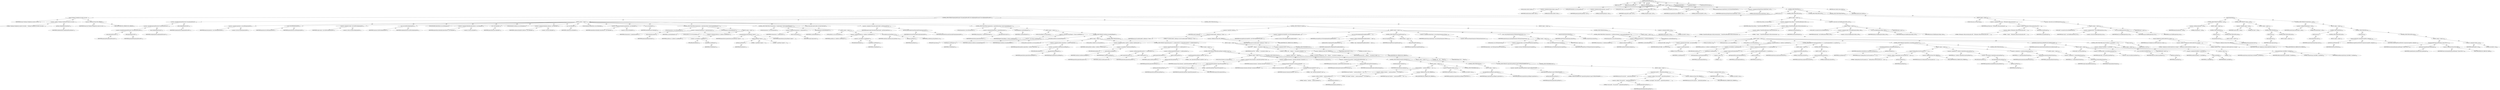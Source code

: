 digraph "isRebuildRequired" {  
"111669149727" [label = <(METHOD,isRebuildRequired)<SUB>706</SUB>> ]
"115964117021" [label = <(PARAM,this)<SUB>706</SUB>> ]
"115964117058" [label = <(PARAM,File genericJarFile)<SUB>706</SUB>> ]
"115964117059" [label = <(PARAM,File websphereJarFile)<SUB>706</SUB>> ]
"25769803850" [label = <(BLOCK,&lt;empty&gt;,&lt;empty&gt;)<SUB>706</SUB>> ]
"94489280537" [label = <(LOCAL,boolean rebuild: boolean)<SUB>707</SUB>> ]
"30064771400" [label = <(&lt;operator&gt;.assignment,boolean rebuild = false)<SUB>707</SUB>> ]
"68719477013" [label = <(IDENTIFIER,rebuild,boolean rebuild = false)<SUB>707</SUB>> ]
"90194313281" [label = <(LITERAL,false,boolean rebuild = false)<SUB>707</SUB>> ]
"94489280538" [label = <(LOCAL,JarFile genericJar: java.util.jar.JarFile)<SUB>709</SUB>> ]
"30064771401" [label = <(&lt;operator&gt;.assignment,JarFile genericJar = null)<SUB>709</SUB>> ]
"68719477014" [label = <(IDENTIFIER,genericJar,JarFile genericJar = null)<SUB>709</SUB>> ]
"90194313282" [label = <(LITERAL,null,JarFile genericJar = null)<SUB>709</SUB>> ]
"94489280539" [label = <(LOCAL,JarFile wasJar: java.util.jar.JarFile)<SUB>710</SUB>> ]
"30064771402" [label = <(&lt;operator&gt;.assignment,JarFile wasJar = null)<SUB>710</SUB>> ]
"68719477015" [label = <(IDENTIFIER,wasJar,JarFile wasJar = null)<SUB>710</SUB>> ]
"90194313283" [label = <(LITERAL,null,JarFile wasJar = null)<SUB>710</SUB>> ]
"94489280540" [label = <(LOCAL,File newwasJarFile: java.io.File)<SUB>711</SUB>> ]
"30064771403" [label = <(&lt;operator&gt;.assignment,File newwasJarFile = null)<SUB>711</SUB>> ]
"68719477016" [label = <(IDENTIFIER,newwasJarFile,File newwasJarFile = null)<SUB>711</SUB>> ]
"90194313284" [label = <(LITERAL,null,File newwasJarFile = null)<SUB>711</SUB>> ]
"94489280541" [label = <(LOCAL,JarOutputStream newJarStream: java.util.jar.JarOutputStream)<SUB>712</SUB>> ]
"30064771404" [label = <(&lt;operator&gt;.assignment,JarOutputStream newJarStream = null)<SUB>712</SUB>> ]
"68719477017" [label = <(IDENTIFIER,newJarStream,JarOutputStream newJarStream = null)<SUB>712</SUB>> ]
"90194313285" [label = <(LITERAL,null,JarOutputStream newJarStream = null)<SUB>712</SUB>> ]
"47244640295" [label = <(CONTROL_STRUCTURE,TRY,try)<SUB>714</SUB>> ]
"25769803851" [label = <(BLOCK,try,try)<SUB>714</SUB>> ]
"30064771405" [label = <(log,log(&quot;Checking if websphere Jar needs to be rebu...)<SUB>715</SUB>> ]
"68719476786" [label = <(IDENTIFIER,this,log(&quot;Checking if websphere Jar needs to be rebu...)<SUB>715</SUB>> ]
"30064771406" [label = <(&lt;operator&gt;.addition,&quot;Checking if websphere Jar needs to be rebuilt ...)<SUB>715</SUB>> ]
"90194313286" [label = <(LITERAL,&quot;Checking if websphere Jar needs to be rebuilt ...,&quot;Checking if websphere Jar needs to be rebuilt ...)<SUB>715</SUB>> ]
"30064771407" [label = <(getName,websphereJarFile.getName())<SUB>716</SUB>> ]
"68719477018" [label = <(IDENTIFIER,websphereJarFile,websphereJarFile.getName())<SUB>716</SUB>> ]
"30064771408" [label = <(&lt;operator&gt;.fieldAccess,Project.MSG_VERBOSE)<SUB>716</SUB>> ]
"68719477019" [label = <(IDENTIFIER,Project,log(&quot;Checking if websphere Jar needs to be rebu...)<SUB>716</SUB>> ]
"55834574926" [label = <(FIELD_IDENTIFIER,MSG_VERBOSE,MSG_VERBOSE)<SUB>716</SUB>> ]
"47244640296" [label = <(CONTROL_STRUCTURE,IF,if (genericJarFile.exists() &amp;&amp; genericJarFile.isFile() &amp;&amp; websphereJarFile.exists() &amp;&amp; websphereJarFile.isFile()))<SUB>718</SUB>> ]
"30064771409" [label = <(&lt;operator&gt;.logicalAnd,genericJarFile.exists() &amp;&amp; genericJarFile.isFil...)<SUB>718</SUB>> ]
"30064771410" [label = <(&lt;operator&gt;.logicalAnd,genericJarFile.exists() &amp;&amp; genericJarFile.isFil...)<SUB>718</SUB>> ]
"30064771411" [label = <(&lt;operator&gt;.logicalAnd,genericJarFile.exists() &amp;&amp; genericJarFile.isFile())<SUB>718</SUB>> ]
"30064771412" [label = <(exists,genericJarFile.exists())<SUB>718</SUB>> ]
"68719477020" [label = <(IDENTIFIER,genericJarFile,genericJarFile.exists())<SUB>718</SUB>> ]
"30064771413" [label = <(isFile,genericJarFile.isFile())<SUB>718</SUB>> ]
"68719477021" [label = <(IDENTIFIER,genericJarFile,genericJarFile.isFile())<SUB>718</SUB>> ]
"30064771414" [label = <(exists,websphereJarFile.exists())<SUB>719</SUB>> ]
"68719477022" [label = <(IDENTIFIER,websphereJarFile,websphereJarFile.exists())<SUB>719</SUB>> ]
"30064771415" [label = <(isFile,websphereJarFile.isFile())<SUB>719</SUB>> ]
"68719477023" [label = <(IDENTIFIER,websphereJarFile,websphereJarFile.isFile())<SUB>719</SUB>> ]
"25769803852" [label = <(BLOCK,&lt;empty&gt;,&lt;empty&gt;)<SUB>719</SUB>> ]
"30064771416" [label = <(&lt;operator&gt;.assignment,genericJar = new JarFile(genericJarFile))<SUB>721</SUB>> ]
"68719477024" [label = <(IDENTIFIER,genericJar,genericJar = new JarFile(genericJarFile))<SUB>721</SUB>> ]
"30064771417" [label = <(&lt;operator&gt;.alloc,new JarFile(genericJarFile))<SUB>721</SUB>> ]
"30064771418" [label = <(&lt;init&gt;,new JarFile(genericJarFile))<SUB>721</SUB>> ]
"68719477025" [label = <(IDENTIFIER,genericJar,new JarFile(genericJarFile))<SUB>721</SUB>> ]
"68719477026" [label = <(IDENTIFIER,genericJarFile,new JarFile(genericJarFile))<SUB>721</SUB>> ]
"30064771419" [label = <(&lt;operator&gt;.assignment,wasJar = new JarFile(websphereJarFile))<SUB>722</SUB>> ]
"68719477027" [label = <(IDENTIFIER,wasJar,wasJar = new JarFile(websphereJarFile))<SUB>722</SUB>> ]
"30064771420" [label = <(&lt;operator&gt;.alloc,new JarFile(websphereJarFile))<SUB>722</SUB>> ]
"30064771421" [label = <(&lt;init&gt;,new JarFile(websphereJarFile))<SUB>722</SUB>> ]
"68719477028" [label = <(IDENTIFIER,wasJar,new JarFile(websphereJarFile))<SUB>722</SUB>> ]
"68719477029" [label = <(IDENTIFIER,websphereJarFile,new JarFile(websphereJarFile))<SUB>722</SUB>> ]
"94489280542" [label = <(LOCAL,Hashtable genericEntries: java.util.Hashtable)<SUB>724</SUB>> ]
"30064771422" [label = <(&lt;operator&gt;.assignment,Hashtable genericEntries = new Hashtable())<SUB>724</SUB>> ]
"68719477030" [label = <(IDENTIFIER,genericEntries,Hashtable genericEntries = new Hashtable())<SUB>724</SUB>> ]
"30064771423" [label = <(&lt;operator&gt;.alloc,new Hashtable())<SUB>724</SUB>> ]
"30064771424" [label = <(&lt;init&gt;,new Hashtable())<SUB>724</SUB>> ]
"68719477031" [label = <(IDENTIFIER,genericEntries,new Hashtable())<SUB>724</SUB>> ]
"94489280543" [label = <(LOCAL,Hashtable wasEntries: java.util.Hashtable)<SUB>725</SUB>> ]
"30064771425" [label = <(&lt;operator&gt;.assignment,Hashtable wasEntries = new Hashtable())<SUB>725</SUB>> ]
"68719477032" [label = <(IDENTIFIER,wasEntries,Hashtable wasEntries = new Hashtable())<SUB>725</SUB>> ]
"30064771426" [label = <(&lt;operator&gt;.alloc,new Hashtable())<SUB>725</SUB>> ]
"30064771427" [label = <(&lt;init&gt;,new Hashtable())<SUB>725</SUB>> ]
"68719477033" [label = <(IDENTIFIER,wasEntries,new Hashtable())<SUB>725</SUB>> ]
"94489280544" [label = <(LOCAL,Hashtable replaceEntries: java.util.Hashtable)<SUB>726</SUB>> ]
"30064771428" [label = <(&lt;operator&gt;.assignment,Hashtable replaceEntries = new Hashtable())<SUB>726</SUB>> ]
"68719477034" [label = <(IDENTIFIER,replaceEntries,Hashtable replaceEntries = new Hashtable())<SUB>726</SUB>> ]
"30064771429" [label = <(&lt;operator&gt;.alloc,new Hashtable())<SUB>726</SUB>> ]
"30064771430" [label = <(&lt;init&gt;,new Hashtable())<SUB>726</SUB>> ]
"68719477035" [label = <(IDENTIFIER,replaceEntries,new Hashtable())<SUB>726</SUB>> ]
"47244640297" [label = <(CONTROL_STRUCTURE,FOR,for (Enumeration e = genericJar.entries(); Some(e.hasMoreElements()); ))<SUB>729</SUB>> ]
"94489280545" [label = <(LOCAL,Enumeration e: java.util.Enumeration)<SUB>729</SUB>> ]
"30064771431" [label = <(&lt;operator&gt;.assignment,Enumeration e = genericJar.entries())<SUB>729</SUB>> ]
"68719477036" [label = <(IDENTIFIER,e,Enumeration e = genericJar.entries())<SUB>729</SUB>> ]
"30064771432" [label = <(entries,genericJar.entries())<SUB>729</SUB>> ]
"68719477037" [label = <(IDENTIFIER,genericJar,genericJar.entries())<SUB>729</SUB>> ]
"30064771433" [label = <(hasMoreElements,e.hasMoreElements())<SUB>729</SUB>> ]
"68719477038" [label = <(IDENTIFIER,e,e.hasMoreElements())<SUB>729</SUB>> ]
"25769803853" [label = <(BLOCK,&lt;empty&gt;,&lt;empty&gt;)<SUB>729</SUB>> ]
"94489280546" [label = <(LOCAL,JarEntry je: java.util.jar.JarEntry)<SUB>730</SUB>> ]
"30064771434" [label = <(&lt;operator&gt;.assignment,JarEntry je = (JarEntry) e.nextElement())<SUB>730</SUB>> ]
"68719477039" [label = <(IDENTIFIER,je,JarEntry je = (JarEntry) e.nextElement())<SUB>730</SUB>> ]
"30064771435" [label = <(&lt;operator&gt;.cast,(JarEntry) e.nextElement())<SUB>730</SUB>> ]
"180388626445" [label = <(TYPE_REF,JarEntry,JarEntry)<SUB>730</SUB>> ]
"30064771436" [label = <(nextElement,e.nextElement())<SUB>730</SUB>> ]
"68719477040" [label = <(IDENTIFIER,e,e.nextElement())<SUB>730</SUB>> ]
"30064771437" [label = <(put,genericEntries.put(je.getName().replace('\\', '...)<SUB>732</SUB>> ]
"68719477041" [label = <(IDENTIFIER,genericEntries,genericEntries.put(je.getName().replace('\\', '...)<SUB>732</SUB>> ]
"30064771438" [label = <(replace,je.getName().replace('\\', '/'))<SUB>732</SUB>> ]
"30064771439" [label = <(getName,je.getName())<SUB>732</SUB>> ]
"68719477042" [label = <(IDENTIFIER,je,je.getName())<SUB>732</SUB>> ]
"90194313287" [label = <(LITERAL,'\\',je.getName().replace('\\', '/'))<SUB>732</SUB>> ]
"90194313288" [label = <(LITERAL,'/',je.getName().replace('\\', '/'))<SUB>732</SUB>> ]
"68719477043" [label = <(IDENTIFIER,je,genericEntries.put(je.getName().replace('\\', '...)<SUB>732</SUB>> ]
"47244640298" [label = <(CONTROL_STRUCTURE,FOR,for (Enumeration e = wasJar.entries(); Some(e.hasMoreElements()); ))<SUB>735</SUB>> ]
"94489280547" [label = <(LOCAL,Enumeration e: java.util.Enumeration)<SUB>735</SUB>> ]
"30064771440" [label = <(&lt;operator&gt;.assignment,Enumeration e = wasJar.entries())<SUB>735</SUB>> ]
"68719477044" [label = <(IDENTIFIER,e,Enumeration e = wasJar.entries())<SUB>735</SUB>> ]
"30064771441" [label = <(entries,wasJar.entries())<SUB>735</SUB>> ]
"68719477045" [label = <(IDENTIFIER,wasJar,wasJar.entries())<SUB>735</SUB>> ]
"30064771442" [label = <(hasMoreElements,e.hasMoreElements())<SUB>735</SUB>> ]
"68719477046" [label = <(IDENTIFIER,e,e.hasMoreElements())<SUB>735</SUB>> ]
"25769803854" [label = <(BLOCK,&lt;empty&gt;,&lt;empty&gt;)<SUB>735</SUB>> ]
"94489280548" [label = <(LOCAL,JarEntry je: java.util.jar.JarEntry)<SUB>736</SUB>> ]
"30064771443" [label = <(&lt;operator&gt;.assignment,JarEntry je = (JarEntry) e.nextElement())<SUB>736</SUB>> ]
"68719477047" [label = <(IDENTIFIER,je,JarEntry je = (JarEntry) e.nextElement())<SUB>736</SUB>> ]
"30064771444" [label = <(&lt;operator&gt;.cast,(JarEntry) e.nextElement())<SUB>736</SUB>> ]
"180388626446" [label = <(TYPE_REF,JarEntry,JarEntry)<SUB>736</SUB>> ]
"30064771445" [label = <(nextElement,e.nextElement())<SUB>736</SUB>> ]
"68719477048" [label = <(IDENTIFIER,e,e.nextElement())<SUB>736</SUB>> ]
"30064771446" [label = <(put,wasEntries.put(je.getName(), je))<SUB>738</SUB>> ]
"68719477049" [label = <(IDENTIFIER,wasEntries,wasEntries.put(je.getName(), je))<SUB>738</SUB>> ]
"30064771447" [label = <(getName,je.getName())<SUB>738</SUB>> ]
"68719477050" [label = <(IDENTIFIER,je,je.getName())<SUB>738</SUB>> ]
"68719477051" [label = <(IDENTIFIER,je,wasEntries.put(je.getName(), je))<SUB>738</SUB>> ]
"94489280549" [label = <(LOCAL,ClassLoader genericLoader: java.lang.ClassLoader)<SUB>742</SUB>> ]
"30064771448" [label = <(&lt;operator&gt;.assignment,ClassLoader genericLoader = getClassLoaderFromJ...)<SUB>742</SUB>> ]
"68719477052" [label = <(IDENTIFIER,genericLoader,ClassLoader genericLoader = getClassLoaderFromJ...)<SUB>742</SUB>> ]
"30064771449" [label = <(getClassLoaderFromJar,this.getClassLoaderFromJar(genericJarFile))<SUB>742</SUB>> ]
"68719476787" [label = <(IDENTIFIER,this,this.getClassLoaderFromJar(genericJarFile))<SUB>742</SUB>> ]
"68719477053" [label = <(IDENTIFIER,genericJarFile,this.getClassLoaderFromJar(genericJarFile))<SUB>742</SUB>> ]
"47244640299" [label = <(CONTROL_STRUCTURE,FOR,for (Enumeration e = genericEntries.keys(); Some(e.hasMoreElements()); ))<SUB>744</SUB>> ]
"94489280550" [label = <(LOCAL,Enumeration e: java.util.Enumeration)<SUB>744</SUB>> ]
"30064771450" [label = <(&lt;operator&gt;.assignment,Enumeration e = genericEntries.keys())<SUB>744</SUB>> ]
"68719477054" [label = <(IDENTIFIER,e,Enumeration e = genericEntries.keys())<SUB>744</SUB>> ]
"30064771451" [label = <(keys,genericEntries.keys())<SUB>744</SUB>> ]
"68719477055" [label = <(IDENTIFIER,genericEntries,genericEntries.keys())<SUB>744</SUB>> ]
"30064771452" [label = <(hasMoreElements,e.hasMoreElements())<SUB>744</SUB>> ]
"68719477056" [label = <(IDENTIFIER,e,e.hasMoreElements())<SUB>744</SUB>> ]
"25769803855" [label = <(BLOCK,&lt;empty&gt;,&lt;empty&gt;)<SUB>744</SUB>> ]
"94489280551" [label = <(LOCAL,String filepath: java.lang.String)<SUB>745</SUB>> ]
"30064771453" [label = <(&lt;operator&gt;.assignment,String filepath = (String) e.nextElement())<SUB>745</SUB>> ]
"68719477057" [label = <(IDENTIFIER,filepath,String filepath = (String) e.nextElement())<SUB>745</SUB>> ]
"30064771454" [label = <(&lt;operator&gt;.cast,(String) e.nextElement())<SUB>745</SUB>> ]
"180388626447" [label = <(TYPE_REF,String,String)<SUB>745</SUB>> ]
"30064771455" [label = <(nextElement,e.nextElement())<SUB>745</SUB>> ]
"68719477058" [label = <(IDENTIFIER,e,e.nextElement())<SUB>745</SUB>> ]
"47244640300" [label = <(CONTROL_STRUCTURE,IF,if (wasEntries.containsKey(filepath)))<SUB>747</SUB>> ]
"30064771456" [label = <(containsKey,wasEntries.containsKey(filepath))<SUB>747</SUB>> ]
"68719477059" [label = <(IDENTIFIER,wasEntries,wasEntries.containsKey(filepath))<SUB>747</SUB>> ]
"68719477060" [label = <(IDENTIFIER,filepath,wasEntries.containsKey(filepath))<SUB>747</SUB>> ]
"25769803856" [label = <(BLOCK,&lt;empty&gt;,&lt;empty&gt;)<SUB>747</SUB>> ]
"94489280552" [label = <(LOCAL,JarEntry genericEntry: java.util.jar.JarEntry)<SUB>750</SUB>> ]
"30064771457" [label = <(&lt;operator&gt;.assignment,JarEntry genericEntry = (JarEntry) genericEntri...)<SUB>750</SUB>> ]
"68719477061" [label = <(IDENTIFIER,genericEntry,JarEntry genericEntry = (JarEntry) genericEntri...)<SUB>750</SUB>> ]
"30064771458" [label = <(&lt;operator&gt;.cast,(JarEntry) genericEntries.get(filepath))<SUB>750</SUB>> ]
"180388626448" [label = <(TYPE_REF,JarEntry,JarEntry)<SUB>750</SUB>> ]
"30064771459" [label = <(get,genericEntries.get(filepath))<SUB>750</SUB>> ]
"68719477062" [label = <(IDENTIFIER,genericEntries,genericEntries.get(filepath))<SUB>750</SUB>> ]
"68719477063" [label = <(IDENTIFIER,filepath,genericEntries.get(filepath))<SUB>750</SUB>> ]
"94489280553" [label = <(LOCAL,JarEntry wasEntry: java.util.jar.JarEntry)<SUB>751</SUB>> ]
"30064771460" [label = <(&lt;operator&gt;.assignment,JarEntry wasEntry = (JarEntry) wasEntries.get(f...)<SUB>751</SUB>> ]
"68719477064" [label = <(IDENTIFIER,wasEntry,JarEntry wasEntry = (JarEntry) wasEntries.get(f...)<SUB>751</SUB>> ]
"30064771461" [label = <(&lt;operator&gt;.cast,(JarEntry) wasEntries.get(filepath))<SUB>751</SUB>> ]
"180388626449" [label = <(TYPE_REF,JarEntry,JarEntry)<SUB>751</SUB>> ]
"30064771462" [label = <(get,wasEntries.get(filepath))<SUB>751</SUB>> ]
"68719477065" [label = <(IDENTIFIER,wasEntries,wasEntries.get(filepath))<SUB>751</SUB>> ]
"68719477066" [label = <(IDENTIFIER,filepath,wasEntries.get(filepath))<SUB>751</SUB>> ]
"47244640301" [label = <(CONTROL_STRUCTURE,IF,if ((genericEntry.getCrc() != wasEntry.getCrc()) || (genericEntry.getSize() != wasEntry.getSize())))<SUB>753</SUB>> ]
"30064771463" [label = <(&lt;operator&gt;.logicalOr,(genericEntry.getCrc() != wasEntry.getCrc()) ||...)<SUB>753</SUB>> ]
"30064771464" [label = <(&lt;operator&gt;.notEquals,genericEntry.getCrc() != wasEntry.getCrc())<SUB>753</SUB>> ]
"30064771465" [label = <(getCrc,genericEntry.getCrc())<SUB>753</SUB>> ]
"68719477067" [label = <(IDENTIFIER,genericEntry,genericEntry.getCrc())<SUB>753</SUB>> ]
"30064771466" [label = <(getCrc,wasEntry.getCrc())<SUB>753</SUB>> ]
"68719477068" [label = <(IDENTIFIER,wasEntry,wasEntry.getCrc())<SUB>753</SUB>> ]
"30064771467" [label = <(&lt;operator&gt;.notEquals,genericEntry.getSize() != wasEntry.getSize())<SUB>754</SUB>> ]
"30064771468" [label = <(getSize,genericEntry.getSize())<SUB>754</SUB>> ]
"68719477069" [label = <(IDENTIFIER,genericEntry,genericEntry.getSize())<SUB>754</SUB>> ]
"30064771469" [label = <(getSize,wasEntry.getSize())<SUB>754</SUB>> ]
"68719477070" [label = <(IDENTIFIER,wasEntry,wasEntry.getSize())<SUB>754</SUB>> ]
"25769803857" [label = <(BLOCK,&lt;empty&gt;,&lt;empty&gt;)<SUB>754</SUB>> ]
"47244640302" [label = <(CONTROL_STRUCTURE,IF,if (genericEntry.getName().endsWith(&quot;.class&quot;)))<SUB>756</SUB>> ]
"30064771470" [label = <(endsWith,genericEntry.getName().endsWith(&quot;.class&quot;))<SUB>756</SUB>> ]
"30064771471" [label = <(getName,genericEntry.getName())<SUB>756</SUB>> ]
"68719477071" [label = <(IDENTIFIER,genericEntry,genericEntry.getName())<SUB>756</SUB>> ]
"90194313289" [label = <(LITERAL,&quot;.class&quot;,genericEntry.getName().endsWith(&quot;.class&quot;))<SUB>756</SUB>> ]
"25769803858" [label = <(BLOCK,&lt;empty&gt;,&lt;empty&gt;)<SUB>756</SUB>> ]
"94489280554" [label = <(LOCAL,String classname: java.lang.String)<SUB>758</SUB>> ]
"30064771472" [label = <(&lt;operator&gt;.assignment,String classname = genericEntry.getName().repla...)<SUB>758</SUB>> ]
"68719477072" [label = <(IDENTIFIER,classname,String classname = genericEntry.getName().repla...)<SUB>758</SUB>> ]
"30064771473" [label = <(replace,genericEntry.getName().replace(File.separatorCh...)<SUB>759</SUB>> ]
"30064771474" [label = <(getName,genericEntry.getName())<SUB>759</SUB>> ]
"68719477073" [label = <(IDENTIFIER,genericEntry,genericEntry.getName())<SUB>759</SUB>> ]
"30064771475" [label = <(&lt;operator&gt;.fieldAccess,File.separatorChar)<SUB>759</SUB>> ]
"68719477074" [label = <(IDENTIFIER,File,genericEntry.getName().replace(File.separatorCh...)<SUB>759</SUB>> ]
"55834574927" [label = <(FIELD_IDENTIFIER,separatorChar,separatorChar)<SUB>759</SUB>> ]
"90194313290" [label = <(LITERAL,'.',genericEntry.getName().replace(File.separatorCh...)<SUB>759</SUB>> ]
"30064771476" [label = <(&lt;operator&gt;.assignment,classname = classname.substring(0, classname.la...)<SUB>761</SUB>> ]
"68719477075" [label = <(IDENTIFIER,classname,classname = classname.substring(0, classname.la...)<SUB>761</SUB>> ]
"30064771477" [label = <(substring,classname.substring(0, classname.lastIndexOf(&quot;....)<SUB>761</SUB>> ]
"68719477076" [label = <(IDENTIFIER,classname,classname.substring(0, classname.lastIndexOf(&quot;....)<SUB>761</SUB>> ]
"90194313291" [label = <(LITERAL,0,classname.substring(0, classname.lastIndexOf(&quot;....)<SUB>761</SUB>> ]
"30064771478" [label = <(lastIndexOf,classname.lastIndexOf(&quot;.class&quot;))<SUB>761</SUB>> ]
"68719477077" [label = <(IDENTIFIER,classname,classname.lastIndexOf(&quot;.class&quot;))<SUB>761</SUB>> ]
"90194313292" [label = <(LITERAL,&quot;.class&quot;,classname.lastIndexOf(&quot;.class&quot;))<SUB>761</SUB>> ]
"94489280555" [label = <(LOCAL,Class genclass: java.lang.Class)<SUB>763</SUB>> ]
"30064771479" [label = <(&lt;operator&gt;.assignment,Class genclass = genericLoader.loadClass(classn...)<SUB>763</SUB>> ]
"68719477078" [label = <(IDENTIFIER,genclass,Class genclass = genericLoader.loadClass(classn...)<SUB>763</SUB>> ]
"30064771480" [label = <(loadClass,genericLoader.loadClass(classname))<SUB>763</SUB>> ]
"68719477079" [label = <(IDENTIFIER,genericLoader,genericLoader.loadClass(classname))<SUB>763</SUB>> ]
"68719477080" [label = <(IDENTIFIER,classname,genericLoader.loadClass(classname))<SUB>763</SUB>> ]
"47244640303" [label = <(CONTROL_STRUCTURE,IF,if (genclass.isInterface()))<SUB>765</SUB>> ]
"30064771481" [label = <(isInterface,genclass.isInterface())<SUB>765</SUB>> ]
"68719477081" [label = <(IDENTIFIER,genclass,genclass.isInterface())<SUB>765</SUB>> ]
"25769803859" [label = <(BLOCK,&lt;empty&gt;,&lt;empty&gt;)<SUB>765</SUB>> ]
"30064771482" [label = <(log,log(&quot;Interface &quot; + genclass.getName() + &quot; has c...)<SUB>767</SUB>> ]
"68719476788" [label = <(IDENTIFIER,this,log(&quot;Interface &quot; + genclass.getName() + &quot; has c...)<SUB>767</SUB>> ]
"30064771483" [label = <(&lt;operator&gt;.addition,&quot;Interface &quot; + genclass.getName() + &quot; has changed&quot;)<SUB>767</SUB>> ]
"30064771484" [label = <(&lt;operator&gt;.addition,&quot;Interface &quot; + genclass.getName())<SUB>767</SUB>> ]
"90194313293" [label = <(LITERAL,&quot;Interface &quot;,&quot;Interface &quot; + genclass.getName())<SUB>767</SUB>> ]
"30064771485" [label = <(getName,genclass.getName())<SUB>767</SUB>> ]
"68719477082" [label = <(IDENTIFIER,genclass,genclass.getName())<SUB>767</SUB>> ]
"90194313294" [label = <(LITERAL,&quot; has changed&quot;,&quot;Interface &quot; + genclass.getName() + &quot; has changed&quot;)<SUB>768</SUB>> ]
"30064771486" [label = <(&lt;operator&gt;.fieldAccess,Project.MSG_VERBOSE)<SUB>768</SUB>> ]
"68719477083" [label = <(IDENTIFIER,Project,log(&quot;Interface &quot; + genclass.getName() + &quot; has c...)<SUB>768</SUB>> ]
"55834574928" [label = <(FIELD_IDENTIFIER,MSG_VERBOSE,MSG_VERBOSE)<SUB>768</SUB>> ]
"30064771487" [label = <(&lt;operator&gt;.assignment,rebuild = true)<SUB>769</SUB>> ]
"68719477084" [label = <(IDENTIFIER,rebuild,rebuild = true)<SUB>769</SUB>> ]
"90194313295" [label = <(LITERAL,true,rebuild = true)<SUB>769</SUB>> ]
"47244640304" [label = <(CONTROL_STRUCTURE,BREAK,break;)<SUB>770</SUB>> ]
"47244640305" [label = <(CONTROL_STRUCTURE,ELSE,else)<SUB>771</SUB>> ]
"25769803860" [label = <(BLOCK,&lt;empty&gt;,&lt;empty&gt;)<SUB>771</SUB>> ]
"30064771488" [label = <(put,replaceEntries.put(filepath, genericEntry))<SUB>773</SUB>> ]
"68719477085" [label = <(IDENTIFIER,replaceEntries,replaceEntries.put(filepath, genericEntry))<SUB>773</SUB>> ]
"68719477086" [label = <(IDENTIFIER,filepath,replaceEntries.put(filepath, genericEntry))<SUB>773</SUB>> ]
"68719477087" [label = <(IDENTIFIER,genericEntry,replaceEntries.put(filepath, genericEntry))<SUB>773</SUB>> ]
"47244640306" [label = <(CONTROL_STRUCTURE,ELSE,else)<SUB>775</SUB>> ]
"25769803861" [label = <(BLOCK,&lt;empty&gt;,&lt;empty&gt;)<SUB>775</SUB>> ]
"47244640307" [label = <(CONTROL_STRUCTURE,IF,if (!genericEntry.getName().equals(&quot;META-INF/MANIFEST.MF&quot;)))<SUB>777</SUB>> ]
"30064771489" [label = <(&lt;operator&gt;.logicalNot,!genericEntry.getName().equals(&quot;META-INF/MANIFE...)<SUB>777</SUB>> ]
"30064771490" [label = <(equals,genericEntry.getName().equals(&quot;META-INF/MANIFES...)<SUB>777</SUB>> ]
"30064771491" [label = <(getName,genericEntry.getName())<SUB>777</SUB>> ]
"68719477088" [label = <(IDENTIFIER,genericEntry,genericEntry.getName())<SUB>777</SUB>> ]
"90194313296" [label = <(LITERAL,&quot;META-INF/MANIFEST.MF&quot;,genericEntry.getName().equals(&quot;META-INF/MANIFES...)<SUB>777</SUB>> ]
"25769803862" [label = <(BLOCK,&lt;empty&gt;,&lt;empty&gt;)<SUB>777</SUB>> ]
"30064771492" [label = <(log,log(&quot;Non class file &quot; + genericEntry.getName() ...)<SUB>779</SUB>> ]
"68719476789" [label = <(IDENTIFIER,this,log(&quot;Non class file &quot; + genericEntry.getName() ...)<SUB>779</SUB>> ]
"30064771493" [label = <(&lt;operator&gt;.addition,&quot;Non class file &quot; + genericEntry.getName() + &quot; ...)<SUB>779</SUB>> ]
"30064771494" [label = <(&lt;operator&gt;.addition,&quot;Non class file &quot; + genericEntry.getName())<SUB>779</SUB>> ]
"90194313297" [label = <(LITERAL,&quot;Non class file &quot;,&quot;Non class file &quot; + genericEntry.getName())<SUB>779</SUB>> ]
"30064771495" [label = <(getName,genericEntry.getName())<SUB>779</SUB>> ]
"68719477089" [label = <(IDENTIFIER,genericEntry,genericEntry.getName())<SUB>779</SUB>> ]
"90194313298" [label = <(LITERAL,&quot; has changed&quot;,&quot;Non class file &quot; + genericEntry.getName() + &quot; ...)<SUB>780</SUB>> ]
"30064771496" [label = <(&lt;operator&gt;.fieldAccess,Project.MSG_VERBOSE)<SUB>780</SUB>> ]
"68719477090" [label = <(IDENTIFIER,Project,log(&quot;Non class file &quot; + genericEntry.getName() ...)<SUB>780</SUB>> ]
"55834574929" [label = <(FIELD_IDENTIFIER,MSG_VERBOSE,MSG_VERBOSE)<SUB>780</SUB>> ]
"30064771497" [label = <(&lt;operator&gt;.assignment,rebuild = true)<SUB>781</SUB>> ]
"68719477091" [label = <(IDENTIFIER,rebuild,rebuild = true)<SUB>781</SUB>> ]
"90194313299" [label = <(LITERAL,true,rebuild = true)<SUB>781</SUB>> ]
"47244640308" [label = <(CONTROL_STRUCTURE,BREAK,break;)<SUB>783</SUB>> ]
"47244640309" [label = <(CONTROL_STRUCTURE,ELSE,else)<SUB>786</SUB>> ]
"25769803863" [label = <(BLOCK,&lt;empty&gt;,&lt;empty&gt;)<SUB>786</SUB>> ]
"30064771498" [label = <(log,log(&quot;File &quot; + filepath + &quot; not present in websp...)<SUB>789</SUB>> ]
"68719476790" [label = <(IDENTIFIER,this,log(&quot;File &quot; + filepath + &quot; not present in websp...)<SUB>789</SUB>> ]
"30064771499" [label = <(&lt;operator&gt;.addition,&quot;File &quot; + filepath + &quot; not present in websphere...)<SUB>789</SUB>> ]
"30064771500" [label = <(&lt;operator&gt;.addition,&quot;File &quot; + filepath)<SUB>789</SUB>> ]
"90194313300" [label = <(LITERAL,&quot;File &quot;,&quot;File &quot; + filepath)<SUB>789</SUB>> ]
"68719477092" [label = <(IDENTIFIER,filepath,&quot;File &quot; + filepath)<SUB>789</SUB>> ]
"90194313301" [label = <(LITERAL,&quot; not present in websphere jar&quot;,&quot;File &quot; + filepath + &quot; not present in websphere...)<SUB>789</SUB>> ]
"30064771501" [label = <(&lt;operator&gt;.fieldAccess,Project.MSG_VERBOSE)<SUB>790</SUB>> ]
"68719477093" [label = <(IDENTIFIER,Project,log(&quot;File &quot; + filepath + &quot; not present in websp...)<SUB>790</SUB>> ]
"55834574930" [label = <(FIELD_IDENTIFIER,MSG_VERBOSE,MSG_VERBOSE)<SUB>790</SUB>> ]
"30064771502" [label = <(&lt;operator&gt;.assignment,rebuild = true)<SUB>791</SUB>> ]
"68719477094" [label = <(IDENTIFIER,rebuild,rebuild = true)<SUB>791</SUB>> ]
"90194313302" [label = <(LITERAL,true,rebuild = true)<SUB>791</SUB>> ]
"47244640310" [label = <(CONTROL_STRUCTURE,BREAK,break;)<SUB>792</SUB>> ]
"47244640311" [label = <(CONTROL_STRUCTURE,IF,if (!rebuild))<SUB>796</SUB>> ]
"30064771503" [label = <(&lt;operator&gt;.logicalNot,!rebuild)<SUB>796</SUB>> ]
"68719477095" [label = <(IDENTIFIER,rebuild,!rebuild)<SUB>796</SUB>> ]
"25769803864" [label = <(BLOCK,&lt;empty&gt;,&lt;empty&gt;)<SUB>796</SUB>> ]
"30064771504" [label = <(log,log(&quot;No rebuild needed - updating jar&quot;, Project...)<SUB>797</SUB>> ]
"68719476791" [label = <(IDENTIFIER,this,log(&quot;No rebuild needed - updating jar&quot;, Project...)<SUB>797</SUB>> ]
"90194313303" [label = <(LITERAL,&quot;No rebuild needed - updating jar&quot;,log(&quot;No rebuild needed - updating jar&quot;, Project...)<SUB>797</SUB>> ]
"30064771505" [label = <(&lt;operator&gt;.fieldAccess,Project.MSG_VERBOSE)<SUB>797</SUB>> ]
"68719477096" [label = <(IDENTIFIER,Project,log(&quot;No rebuild needed - updating jar&quot;, Project...)<SUB>797</SUB>> ]
"55834574931" [label = <(FIELD_IDENTIFIER,MSG_VERBOSE,MSG_VERBOSE)<SUB>797</SUB>> ]
"30064771506" [label = <(&lt;operator&gt;.assignment,newwasJarFile = new File(websphereJarFile.getAb...)<SUB>798</SUB>> ]
"68719477097" [label = <(IDENTIFIER,newwasJarFile,newwasJarFile = new File(websphereJarFile.getAb...)<SUB>798</SUB>> ]
"30064771507" [label = <(&lt;operator&gt;.alloc,new File(websphereJarFile.getAbsolutePath() + &quot;...)<SUB>798</SUB>> ]
"30064771508" [label = <(&lt;init&gt;,new File(websphereJarFile.getAbsolutePath() + &quot;...)<SUB>798</SUB>> ]
"68719477098" [label = <(IDENTIFIER,newwasJarFile,new File(websphereJarFile.getAbsolutePath() + &quot;...)<SUB>798</SUB>> ]
"30064771509" [label = <(&lt;operator&gt;.addition,websphereJarFile.getAbsolutePath() + &quot;.temp&quot;)<SUB>798</SUB>> ]
"30064771510" [label = <(getAbsolutePath,websphereJarFile.getAbsolutePath())<SUB>798</SUB>> ]
"68719477099" [label = <(IDENTIFIER,websphereJarFile,websphereJarFile.getAbsolutePath())<SUB>798</SUB>> ]
"90194313304" [label = <(LITERAL,&quot;.temp&quot;,websphereJarFile.getAbsolutePath() + &quot;.temp&quot;)<SUB>798</SUB>> ]
"47244640312" [label = <(CONTROL_STRUCTURE,IF,if (newwasJarFile.exists()))<SUB>799</SUB>> ]
"30064771511" [label = <(exists,newwasJarFile.exists())<SUB>799</SUB>> ]
"68719477100" [label = <(IDENTIFIER,newwasJarFile,newwasJarFile.exists())<SUB>799</SUB>> ]
"25769803865" [label = <(BLOCK,&lt;empty&gt;,&lt;empty&gt;)<SUB>799</SUB>> ]
"30064771512" [label = <(delete,newwasJarFile.delete())<SUB>800</SUB>> ]
"68719477101" [label = <(IDENTIFIER,newwasJarFile,newwasJarFile.delete())<SUB>800</SUB>> ]
"30064771513" [label = <(&lt;operator&gt;.assignment,newJarStream = new JarOutputStream(new FileOutp...)<SUB>803</SUB>> ]
"68719477102" [label = <(IDENTIFIER,newJarStream,newJarStream = new JarOutputStream(new FileOutp...)<SUB>803</SUB>> ]
"30064771514" [label = <(&lt;operator&gt;.alloc,new JarOutputStream(new FileOutputStream(newwas...)<SUB>803</SUB>> ]
"30064771515" [label = <(&lt;init&gt;,new JarOutputStream(new FileOutputStream(newwas...)<SUB>803</SUB>> ]
"68719477103" [label = <(IDENTIFIER,newJarStream,new JarOutputStream(new FileOutputStream(newwas...)<SUB>803</SUB>> ]
"25769803866" [label = <(BLOCK,&lt;empty&gt;,&lt;empty&gt;)<SUB>803</SUB>> ]
"94489280556" [label = <(LOCAL,$obj4: java.io.FileOutputStream)<SUB>803</SUB>> ]
"30064771516" [label = <(&lt;operator&gt;.assignment,$obj4 = new FileOutputStream(newwasJarFile))<SUB>803</SUB>> ]
"68719477104" [label = <(IDENTIFIER,$obj4,$obj4 = new FileOutputStream(newwasJarFile))<SUB>803</SUB>> ]
"30064771517" [label = <(&lt;operator&gt;.alloc,new FileOutputStream(newwasJarFile))<SUB>803</SUB>> ]
"30064771518" [label = <(&lt;init&gt;,new FileOutputStream(newwasJarFile))<SUB>803</SUB>> ]
"68719477105" [label = <(IDENTIFIER,$obj4,new FileOutputStream(newwasJarFile))<SUB>803</SUB>> ]
"68719477106" [label = <(IDENTIFIER,newwasJarFile,new FileOutputStream(newwasJarFile))<SUB>803</SUB>> ]
"68719477107" [label = <(IDENTIFIER,$obj4,&lt;empty&gt;)<SUB>803</SUB>> ]
"30064771519" [label = <(setLevel,newJarStream.setLevel(0))<SUB>804</SUB>> ]
"68719477108" [label = <(IDENTIFIER,newJarStream,newJarStream.setLevel(0))<SUB>804</SUB>> ]
"90194313305" [label = <(LITERAL,0,newJarStream.setLevel(0))<SUB>804</SUB>> ]
"47244640313" [label = <(CONTROL_STRUCTURE,FOR,for (Enumeration e = wasEntries.elements(); Some(e.hasMoreElements()); ))<SUB>807</SUB>> ]
"94489280557" [label = <(LOCAL,Enumeration e: java.util.Enumeration)<SUB>807</SUB>> ]
"30064771520" [label = <(&lt;operator&gt;.assignment,Enumeration e = wasEntries.elements())<SUB>807</SUB>> ]
"68719477109" [label = <(IDENTIFIER,e,Enumeration e = wasEntries.elements())<SUB>807</SUB>> ]
"30064771521" [label = <(elements,wasEntries.elements())<SUB>807</SUB>> ]
"68719477110" [label = <(IDENTIFIER,wasEntries,wasEntries.elements())<SUB>807</SUB>> ]
"30064771522" [label = <(hasMoreElements,e.hasMoreElements())<SUB>807</SUB>> ]
"68719477111" [label = <(IDENTIFIER,e,e.hasMoreElements())<SUB>807</SUB>> ]
"25769803867" [label = <(BLOCK,&lt;empty&gt;,&lt;empty&gt;)<SUB>807</SUB>> ]
"94489280558" [label = <(LOCAL,byte[] buffer: byte[])<SUB>808</SUB>> ]
"30064771523" [label = <(&lt;operator&gt;.assignment,byte[] buffer = new byte[1024])<SUB>808</SUB>> ]
"68719477112" [label = <(IDENTIFIER,buffer,byte[] buffer = new byte[1024])<SUB>808</SUB>> ]
"30064771524" [label = <(&lt;operator&gt;.alloc,new byte[1024])> ]
"90194313306" [label = <(LITERAL,1024,new byte[1024])<SUB>808</SUB>> ]
"94489280559" [label = <(LOCAL,int bytesRead: int)<SUB>809</SUB>> ]
"94489280560" [label = <(LOCAL,InputStream is: java.io.InputStream)<SUB>810</SUB>> ]
"94489280561" [label = <(LOCAL,JarEntry je: java.util.jar.JarEntry)<SUB>811</SUB>> ]
"30064771525" [label = <(&lt;operator&gt;.assignment,JarEntry je = (JarEntry) e.nextElement())<SUB>811</SUB>> ]
"68719477113" [label = <(IDENTIFIER,je,JarEntry je = (JarEntry) e.nextElement())<SUB>811</SUB>> ]
"30064771526" [label = <(&lt;operator&gt;.cast,(JarEntry) e.nextElement())<SUB>811</SUB>> ]
"180388626450" [label = <(TYPE_REF,JarEntry,JarEntry)<SUB>811</SUB>> ]
"30064771527" [label = <(nextElement,e.nextElement())<SUB>811</SUB>> ]
"68719477114" [label = <(IDENTIFIER,e,e.nextElement())<SUB>811</SUB>> ]
"47244640314" [label = <(CONTROL_STRUCTURE,IF,if (je.getCompressedSize() == -1 || je.getCompressedSize() == je.getSize()))<SUB>813</SUB>> ]
"30064771528" [label = <(&lt;operator&gt;.logicalOr,je.getCompressedSize() == -1 || je.getCompresse...)<SUB>813</SUB>> ]
"30064771529" [label = <(&lt;operator&gt;.equals,je.getCompressedSize() == -1)<SUB>813</SUB>> ]
"30064771530" [label = <(getCompressedSize,je.getCompressedSize())<SUB>813</SUB>> ]
"68719477115" [label = <(IDENTIFIER,je,je.getCompressedSize())<SUB>813</SUB>> ]
"30064771531" [label = <(&lt;operator&gt;.minus,-1)<SUB>813</SUB>> ]
"90194313307" [label = <(LITERAL,1,-1)<SUB>813</SUB>> ]
"30064771532" [label = <(&lt;operator&gt;.equals,je.getCompressedSize() == je.getSize())<SUB>814</SUB>> ]
"30064771533" [label = <(getCompressedSize,je.getCompressedSize())<SUB>814</SUB>> ]
"68719477116" [label = <(IDENTIFIER,je,je.getCompressedSize())<SUB>814</SUB>> ]
"30064771534" [label = <(getSize,je.getSize())<SUB>814</SUB>> ]
"68719477117" [label = <(IDENTIFIER,je,je.getSize())<SUB>814</SUB>> ]
"25769803868" [label = <(BLOCK,&lt;empty&gt;,&lt;empty&gt;)<SUB>814</SUB>> ]
"30064771535" [label = <(setLevel,newJarStream.setLevel(0))<SUB>815</SUB>> ]
"68719477118" [label = <(IDENTIFIER,newJarStream,newJarStream.setLevel(0))<SUB>815</SUB>> ]
"90194313308" [label = <(LITERAL,0,newJarStream.setLevel(0))<SUB>815</SUB>> ]
"47244640315" [label = <(CONTROL_STRUCTURE,ELSE,else)<SUB>816</SUB>> ]
"25769803869" [label = <(BLOCK,&lt;empty&gt;,&lt;empty&gt;)<SUB>816</SUB>> ]
"30064771536" [label = <(setLevel,newJarStream.setLevel(9))<SUB>817</SUB>> ]
"68719477119" [label = <(IDENTIFIER,newJarStream,newJarStream.setLevel(9))<SUB>817</SUB>> ]
"90194313309" [label = <(LITERAL,9,newJarStream.setLevel(9))<SUB>817</SUB>> ]
"47244640316" [label = <(CONTROL_STRUCTURE,IF,if (replaceEntries.containsKey(je.getName())))<SUB>821</SUB>> ]
"30064771537" [label = <(containsKey,replaceEntries.containsKey(je.getName()))<SUB>821</SUB>> ]
"68719477120" [label = <(IDENTIFIER,replaceEntries,replaceEntries.containsKey(je.getName()))<SUB>821</SUB>> ]
"30064771538" [label = <(getName,je.getName())<SUB>821</SUB>> ]
"68719477121" [label = <(IDENTIFIER,je,je.getName())<SUB>821</SUB>> ]
"25769803870" [label = <(BLOCK,&lt;empty&gt;,&lt;empty&gt;)<SUB>821</SUB>> ]
"30064771539" [label = <(log,log(&quot;Updating Bean class from generic Jar &quot; + j...)<SUB>822</SUB>> ]
"68719476792" [label = <(IDENTIFIER,this,log(&quot;Updating Bean class from generic Jar &quot; + j...)<SUB>822</SUB>> ]
"30064771540" [label = <(&lt;operator&gt;.addition,&quot;Updating Bean class from generic Jar &quot; + je.ge...)<SUB>822</SUB>> ]
"90194313310" [label = <(LITERAL,&quot;Updating Bean class from generic Jar &quot;,&quot;Updating Bean class from generic Jar &quot; + je.ge...)<SUB>822</SUB>> ]
"30064771541" [label = <(getName,je.getName())<SUB>822</SUB>> ]
"68719477122" [label = <(IDENTIFIER,je,je.getName())<SUB>822</SUB>> ]
"30064771542" [label = <(&lt;operator&gt;.fieldAccess,Project.MSG_VERBOSE)<SUB>823</SUB>> ]
"68719477123" [label = <(IDENTIFIER,Project,log(&quot;Updating Bean class from generic Jar &quot; + j...)<SUB>823</SUB>> ]
"55834574932" [label = <(FIELD_IDENTIFIER,MSG_VERBOSE,MSG_VERBOSE)<SUB>823</SUB>> ]
"30064771543" [label = <(&lt;operator&gt;.assignment,je = (JarEntry) replaceEntries.get(je.getName()))<SUB>825</SUB>> ]
"68719477124" [label = <(IDENTIFIER,je,je = (JarEntry) replaceEntries.get(je.getName()))<SUB>825</SUB>> ]
"30064771544" [label = <(&lt;operator&gt;.cast,(JarEntry) replaceEntries.get(je.getName()))<SUB>825</SUB>> ]
"180388626451" [label = <(TYPE_REF,JarEntry,JarEntry)<SUB>825</SUB>> ]
"30064771545" [label = <(get,replaceEntries.get(je.getName()))<SUB>825</SUB>> ]
"68719477125" [label = <(IDENTIFIER,replaceEntries,replaceEntries.get(je.getName()))<SUB>825</SUB>> ]
"30064771546" [label = <(getName,je.getName())<SUB>825</SUB>> ]
"68719477126" [label = <(IDENTIFIER,je,je.getName())<SUB>825</SUB>> ]
"30064771547" [label = <(&lt;operator&gt;.assignment,is = genericJar.getInputStream(je))<SUB>826</SUB>> ]
"68719477127" [label = <(IDENTIFIER,is,is = genericJar.getInputStream(je))<SUB>826</SUB>> ]
"30064771548" [label = <(getInputStream,genericJar.getInputStream(je))<SUB>826</SUB>> ]
"68719477128" [label = <(IDENTIFIER,genericJar,genericJar.getInputStream(je))<SUB>826</SUB>> ]
"68719477129" [label = <(IDENTIFIER,je,genericJar.getInputStream(je))<SUB>826</SUB>> ]
"47244640317" [label = <(CONTROL_STRUCTURE,ELSE,else)<SUB>827</SUB>> ]
"25769803871" [label = <(BLOCK,&lt;empty&gt;,&lt;empty&gt;)<SUB>827</SUB>> ]
"30064771549" [label = <(&lt;operator&gt;.assignment,is = wasJar.getInputStream(je))<SUB>830</SUB>> ]
"68719477130" [label = <(IDENTIFIER,is,is = wasJar.getInputStream(je))<SUB>830</SUB>> ]
"30064771550" [label = <(getInputStream,wasJar.getInputStream(je))<SUB>830</SUB>> ]
"68719477131" [label = <(IDENTIFIER,wasJar,wasJar.getInputStream(je))<SUB>830</SUB>> ]
"68719477132" [label = <(IDENTIFIER,je,wasJar.getInputStream(je))<SUB>830</SUB>> ]
"30064771551" [label = <(putNextEntry,newJarStream.putNextEntry(new JarEntry(je.getNa...)<SUB>832</SUB>> ]
"68719477133" [label = <(IDENTIFIER,newJarStream,newJarStream.putNextEntry(new JarEntry(je.getNa...)<SUB>832</SUB>> ]
"25769803872" [label = <(BLOCK,&lt;empty&gt;,&lt;empty&gt;)<SUB>832</SUB>> ]
"94489280562" [label = <(LOCAL,$obj5: java.util.jar.JarEntry)<SUB>832</SUB>> ]
"30064771552" [label = <(&lt;operator&gt;.assignment,$obj5 = new JarEntry(je.getName()))<SUB>832</SUB>> ]
"68719477134" [label = <(IDENTIFIER,$obj5,$obj5 = new JarEntry(je.getName()))<SUB>832</SUB>> ]
"30064771553" [label = <(&lt;operator&gt;.alloc,new JarEntry(je.getName()))<SUB>832</SUB>> ]
"30064771554" [label = <(&lt;init&gt;,new JarEntry(je.getName()))<SUB>832</SUB>> ]
"68719477135" [label = <(IDENTIFIER,$obj5,new JarEntry(je.getName()))<SUB>832</SUB>> ]
"30064771555" [label = <(getName,je.getName())<SUB>832</SUB>> ]
"68719477136" [label = <(IDENTIFIER,je,je.getName())<SUB>832</SUB>> ]
"68719477137" [label = <(IDENTIFIER,$obj5,&lt;empty&gt;)<SUB>832</SUB>> ]
"47244640318" [label = <(CONTROL_STRUCTURE,WHILE,while ((bytesRead = is.read(buffer)) != -1))<SUB>834</SUB>> ]
"30064771556" [label = <(&lt;operator&gt;.notEquals,(bytesRead = is.read(buffer)) != -1)<SUB>834</SUB>> ]
"30064771557" [label = <(&lt;operator&gt;.assignment,bytesRead = is.read(buffer))<SUB>834</SUB>> ]
"68719477138" [label = <(IDENTIFIER,bytesRead,bytesRead = is.read(buffer))<SUB>834</SUB>> ]
"30064771558" [label = <(read,is.read(buffer))<SUB>834</SUB>> ]
"68719477139" [label = <(IDENTIFIER,is,is.read(buffer))<SUB>834</SUB>> ]
"68719477140" [label = <(IDENTIFIER,buffer,is.read(buffer))<SUB>834</SUB>> ]
"30064771559" [label = <(&lt;operator&gt;.minus,-1)<SUB>834</SUB>> ]
"90194313311" [label = <(LITERAL,1,-1)<SUB>834</SUB>> ]
"25769803873" [label = <(BLOCK,&lt;empty&gt;,&lt;empty&gt;)<SUB>834</SUB>> ]
"30064771560" [label = <(write,newJarStream.write(buffer, 0, bytesRead))<SUB>835</SUB>> ]
"68719477141" [label = <(IDENTIFIER,newJarStream,newJarStream.write(buffer, 0, bytesRead))<SUB>835</SUB>> ]
"68719477142" [label = <(IDENTIFIER,buffer,newJarStream.write(buffer, 0, bytesRead))<SUB>835</SUB>> ]
"90194313312" [label = <(LITERAL,0,newJarStream.write(buffer, 0, bytesRead))<SUB>835</SUB>> ]
"68719477143" [label = <(IDENTIFIER,bytesRead,newJarStream.write(buffer, 0, bytesRead))<SUB>835</SUB>> ]
"30064771561" [label = <(close,is.close())<SUB>837</SUB>> ]
"68719477144" [label = <(IDENTIFIER,is,is.close())<SUB>837</SUB>> ]
"47244640319" [label = <(CONTROL_STRUCTURE,ELSE,else)<SUB>839</SUB>> ]
"25769803874" [label = <(BLOCK,&lt;empty&gt;,&lt;empty&gt;)<SUB>839</SUB>> ]
"30064771562" [label = <(log,log(&quot;websphere Jar rebuild needed due to change...)<SUB>840</SUB>> ]
"68719476793" [label = <(IDENTIFIER,this,log(&quot;websphere Jar rebuild needed due to change...)<SUB>840</SUB>> ]
"30064771563" [label = <(&lt;operator&gt;.addition,&quot;websphere Jar rebuild needed due to changed &quot; ...)<SUB>840</SUB>> ]
"90194313313" [label = <(LITERAL,&quot;websphere Jar rebuild needed due to changed &quot;,&quot;websphere Jar rebuild needed due to changed &quot; ...)<SUB>840</SUB>> ]
"90194313314" [label = <(LITERAL,&quot;interface or XML&quot;,&quot;websphere Jar rebuild needed due to changed &quot; ...)<SUB>841</SUB>> ]
"30064771564" [label = <(&lt;operator&gt;.fieldAccess,Project.MSG_VERBOSE)<SUB>841</SUB>> ]
"68719477145" [label = <(IDENTIFIER,Project,log(&quot;websphere Jar rebuild needed due to change...)<SUB>841</SUB>> ]
"55834574933" [label = <(FIELD_IDENTIFIER,MSG_VERBOSE,MSG_VERBOSE)<SUB>841</SUB>> ]
"47244640320" [label = <(CONTROL_STRUCTURE,ELSE,else)<SUB>843</SUB>> ]
"25769803875" [label = <(BLOCK,&lt;empty&gt;,&lt;empty&gt;)<SUB>843</SUB>> ]
"30064771565" [label = <(&lt;operator&gt;.assignment,rebuild = true)<SUB>844</SUB>> ]
"68719477146" [label = <(IDENTIFIER,rebuild,rebuild = true)<SUB>844</SUB>> ]
"90194313315" [label = <(LITERAL,true,rebuild = true)<SUB>844</SUB>> ]
"47244640321" [label = <(CONTROL_STRUCTURE,CATCH,catch)<SUB>846</SUB>> ]
"25769803876" [label = <(BLOCK,&lt;empty&gt;,&lt;empty&gt;)<SUB>846</SUB>> ]
"94489280563" [label = <(LOCAL,String cnfmsg: java.lang.String)<SUB>847</SUB>> ]
"30064771566" [label = <(&lt;operator&gt;.assignment,String cnfmsg = &quot;ClassNotFoundException while p...)<SUB>847</SUB>> ]
"68719477147" [label = <(IDENTIFIER,cnfmsg,String cnfmsg = &quot;ClassNotFoundException while p...)<SUB>847</SUB>> ]
"30064771567" [label = <(&lt;operator&gt;.addition,&quot;ClassNotFoundException while processing ejb-ja...)<SUB>847</SUB>> ]
"30064771568" [label = <(&lt;operator&gt;.addition,&quot;ClassNotFoundException while processing ejb-ja...)<SUB>847</SUB>> ]
"90194313316" [label = <(LITERAL,&quot;ClassNotFoundException while processing ejb-ja...,&quot;ClassNotFoundException while processing ejb-ja...)<SUB>847</SUB>> ]
"90194313317" [label = <(LITERAL,&quot;. Details: &quot;,&quot;ClassNotFoundException while processing ejb-ja...)<SUB>848</SUB>> ]
"30064771569" [label = <(getMessage,cnfe.getMessage())<SUB>849</SUB>> ]
"68719477148" [label = <(IDENTIFIER,cnfe,cnfe.getMessage())<SUB>849</SUB>> ]
"30064771570" [label = <(&lt;operator&gt;.throw,throw new BuildException(cnfmsg, cnfe);)<SUB>851</SUB>> ]
"25769803877" [label = <(BLOCK,&lt;empty&gt;,&lt;empty&gt;)<SUB>851</SUB>> ]
"94489280564" [label = <(LOCAL,$obj6: org.apache.tools.ant.BuildException)<SUB>851</SUB>> ]
"30064771571" [label = <(&lt;operator&gt;.assignment,$obj6 = new BuildException(cnfmsg, cnfe))<SUB>851</SUB>> ]
"68719477149" [label = <(IDENTIFIER,$obj6,$obj6 = new BuildException(cnfmsg, cnfe))<SUB>851</SUB>> ]
"30064771572" [label = <(&lt;operator&gt;.alloc,new BuildException(cnfmsg, cnfe))<SUB>851</SUB>> ]
"30064771573" [label = <(&lt;init&gt;,new BuildException(cnfmsg, cnfe))<SUB>851</SUB>> ]
"68719477150" [label = <(IDENTIFIER,$obj6,new BuildException(cnfmsg, cnfe))<SUB>851</SUB>> ]
"68719477151" [label = <(IDENTIFIER,cnfmsg,new BuildException(cnfmsg, cnfe))<SUB>851</SUB>> ]
"68719477152" [label = <(IDENTIFIER,cnfe,new BuildException(cnfmsg, cnfe))<SUB>851</SUB>> ]
"68719477153" [label = <(IDENTIFIER,$obj6,&lt;empty&gt;)<SUB>851</SUB>> ]
"47244640322" [label = <(CONTROL_STRUCTURE,CATCH,catch)<SUB>852</SUB>> ]
"25769803878" [label = <(BLOCK,&lt;empty&gt;,&lt;empty&gt;)<SUB>852</SUB>> ]
"94489280565" [label = <(LOCAL,String msg: java.lang.String)<SUB>853</SUB>> ]
"30064771574" [label = <(&lt;operator&gt;.assignment,String msg = &quot;IOException while processing ejb-...)<SUB>853</SUB>> ]
"68719477154" [label = <(IDENTIFIER,msg,String msg = &quot;IOException while processing ejb-...)<SUB>853</SUB>> ]
"30064771575" [label = <(&lt;operator&gt;.addition,&quot;IOException while processing ejb-jar file &quot; + ...)<SUB>853</SUB>> ]
"30064771576" [label = <(&lt;operator&gt;.addition,&quot;IOException while processing ejb-jar file &quot; + ...)<SUB>853</SUB>> ]
"90194313318" [label = <(LITERAL,&quot;IOException while processing ejb-jar file &quot;,&quot;IOException while processing ejb-jar file &quot; + ...)<SUB>853</SUB>> ]
"90194313319" [label = <(LITERAL,&quot;. Details: &quot;,&quot;IOException while processing ejb-jar file &quot; + ...)<SUB>854</SUB>> ]
"30064771577" [label = <(getMessage,ioe.getMessage())<SUB>855</SUB>> ]
"68719477155" [label = <(IDENTIFIER,ioe,ioe.getMessage())<SUB>855</SUB>> ]
"30064771578" [label = <(&lt;operator&gt;.throw,throw new BuildException(msg, ioe);)<SUB>857</SUB>> ]
"25769803879" [label = <(BLOCK,&lt;empty&gt;,&lt;empty&gt;)<SUB>857</SUB>> ]
"94489280566" [label = <(LOCAL,$obj7: org.apache.tools.ant.BuildException)<SUB>857</SUB>> ]
"30064771579" [label = <(&lt;operator&gt;.assignment,$obj7 = new BuildException(msg, ioe))<SUB>857</SUB>> ]
"68719477156" [label = <(IDENTIFIER,$obj7,$obj7 = new BuildException(msg, ioe))<SUB>857</SUB>> ]
"30064771580" [label = <(&lt;operator&gt;.alloc,new BuildException(msg, ioe))<SUB>857</SUB>> ]
"30064771581" [label = <(&lt;init&gt;,new BuildException(msg, ioe))<SUB>857</SUB>> ]
"68719477157" [label = <(IDENTIFIER,$obj7,new BuildException(msg, ioe))<SUB>857</SUB>> ]
"68719477158" [label = <(IDENTIFIER,msg,new BuildException(msg, ioe))<SUB>857</SUB>> ]
"68719477159" [label = <(IDENTIFIER,ioe,new BuildException(msg, ioe))<SUB>857</SUB>> ]
"68719477160" [label = <(IDENTIFIER,$obj7,&lt;empty&gt;)<SUB>857</SUB>> ]
"47244640323" [label = <(CONTROL_STRUCTURE,FINALLY,finally)<SUB>858</SUB>> ]
"25769803880" [label = <(BLOCK,finally,finally)<SUB>858</SUB>> ]
"47244640324" [label = <(CONTROL_STRUCTURE,IF,if (genericJar != null))<SUB>860</SUB>> ]
"30064771582" [label = <(&lt;operator&gt;.notEquals,genericJar != null)<SUB>860</SUB>> ]
"68719477161" [label = <(IDENTIFIER,genericJar,genericJar != null)<SUB>860</SUB>> ]
"90194313320" [label = <(LITERAL,null,genericJar != null)<SUB>860</SUB>> ]
"25769803881" [label = <(BLOCK,&lt;empty&gt;,&lt;empty&gt;)<SUB>860</SUB>> ]
"47244640325" [label = <(CONTROL_STRUCTURE,TRY,try)<SUB>861</SUB>> ]
"25769803882" [label = <(BLOCK,try,try)<SUB>861</SUB>> ]
"30064771583" [label = <(close,genericJar.close())<SUB>862</SUB>> ]
"68719477162" [label = <(IDENTIFIER,genericJar,genericJar.close())<SUB>862</SUB>> ]
"47244640326" [label = <(CONTROL_STRUCTURE,CATCH,catch)<SUB>863</SUB>> ]
"25769803883" [label = <(BLOCK,&lt;empty&gt;,&lt;empty&gt;)<SUB>863</SUB>> ]
"47244640327" [label = <(CONTROL_STRUCTURE,IF,if (wasJar != null))<SUB>867</SUB>> ]
"30064771584" [label = <(&lt;operator&gt;.notEquals,wasJar != null)<SUB>867</SUB>> ]
"68719477163" [label = <(IDENTIFIER,wasJar,wasJar != null)<SUB>867</SUB>> ]
"90194313321" [label = <(LITERAL,null,wasJar != null)<SUB>867</SUB>> ]
"25769803884" [label = <(BLOCK,&lt;empty&gt;,&lt;empty&gt;)<SUB>867</SUB>> ]
"47244640328" [label = <(CONTROL_STRUCTURE,TRY,try)<SUB>868</SUB>> ]
"25769803885" [label = <(BLOCK,try,try)<SUB>868</SUB>> ]
"30064771585" [label = <(close,wasJar.close())<SUB>869</SUB>> ]
"68719477164" [label = <(IDENTIFIER,wasJar,wasJar.close())<SUB>869</SUB>> ]
"47244640329" [label = <(CONTROL_STRUCTURE,CATCH,catch)<SUB>870</SUB>> ]
"25769803886" [label = <(BLOCK,&lt;empty&gt;,&lt;empty&gt;)<SUB>870</SUB>> ]
"47244640330" [label = <(CONTROL_STRUCTURE,IF,if (newJarStream != null))<SUB>874</SUB>> ]
"30064771586" [label = <(&lt;operator&gt;.notEquals,newJarStream != null)<SUB>874</SUB>> ]
"68719477165" [label = <(IDENTIFIER,newJarStream,newJarStream != null)<SUB>874</SUB>> ]
"90194313322" [label = <(LITERAL,null,newJarStream != null)<SUB>874</SUB>> ]
"25769803887" [label = <(BLOCK,&lt;empty&gt;,&lt;empty&gt;)<SUB>874</SUB>> ]
"47244640331" [label = <(CONTROL_STRUCTURE,TRY,try)<SUB>875</SUB>> ]
"25769803888" [label = <(BLOCK,try,try)<SUB>875</SUB>> ]
"30064771587" [label = <(close,newJarStream.close())<SUB>876</SUB>> ]
"68719477166" [label = <(IDENTIFIER,newJarStream,newJarStream.close())<SUB>876</SUB>> ]
"47244640332" [label = <(CONTROL_STRUCTURE,CATCH,catch)<SUB>877</SUB>> ]
"25769803889" [label = <(BLOCK,&lt;empty&gt;,&lt;empty&gt;)<SUB>877</SUB>> ]
"47244640333" [label = <(CONTROL_STRUCTURE,TRY,try)<SUB>880</SUB>> ]
"25769803890" [label = <(BLOCK,try,try)<SUB>880</SUB>> ]
"30064771588" [label = <(rename,newFileUtils().rename(newwasJarFile, websphereJ...)<SUB>881</SUB>> ]
"30064771589" [label = <(newFileUtils,newFileUtils())<SUB>881</SUB>> ]
"68719477167" [label = <(IDENTIFIER,FileUtils,newFileUtils())<SUB>881</SUB>> ]
"68719477168" [label = <(IDENTIFIER,newwasJarFile,newFileUtils().rename(newwasJarFile, websphereJ...)<SUB>881</SUB>> ]
"68719477169" [label = <(IDENTIFIER,websphereJarFile,newFileUtils().rename(newwasJarFile, websphereJ...)<SUB>882</SUB>> ]
"47244640334" [label = <(CONTROL_STRUCTURE,CATCH,catch)<SUB>883</SUB>> ]
"25769803891" [label = <(BLOCK,&lt;empty&gt;,&lt;empty&gt;)<SUB>883</SUB>> ]
"30064771590" [label = <(log,log(renameException.getMessage(), Project.MSG_W...)<SUB>884</SUB>> ]
"68719476794" [label = <(IDENTIFIER,this,log(renameException.getMessage(), Project.MSG_W...)<SUB>884</SUB>> ]
"30064771591" [label = <(getMessage,renameException.getMessage())<SUB>884</SUB>> ]
"68719477170" [label = <(IDENTIFIER,renameException,renameException.getMessage())<SUB>884</SUB>> ]
"30064771592" [label = <(&lt;operator&gt;.fieldAccess,Project.MSG_WARN)<SUB>884</SUB>> ]
"68719477171" [label = <(IDENTIFIER,Project,log(renameException.getMessage(), Project.MSG_W...)<SUB>884</SUB>> ]
"55834574934" [label = <(FIELD_IDENTIFIER,MSG_WARN,MSG_WARN)<SUB>884</SUB>> ]
"30064771593" [label = <(&lt;operator&gt;.assignment,rebuild = true)<SUB>885</SUB>> ]
"68719477172" [label = <(IDENTIFIER,rebuild,rebuild = true)<SUB>885</SUB>> ]
"90194313323" [label = <(LITERAL,true,rebuild = true)<SUB>885</SUB>> ]
"146028888070" [label = <(RETURN,return rebuild;,return rebuild;)<SUB>890</SUB>> ]
"68719477173" [label = <(IDENTIFIER,rebuild,return rebuild;)<SUB>890</SUB>> ]
"133143986272" [label = <(MODIFIER,PROTECTED)> ]
"133143986273" [label = <(MODIFIER,VIRTUAL)> ]
"128849018911" [label = <(METHOD_RETURN,boolean)<SUB>706</SUB>> ]
  "111669149727" -> "115964117021"  [ label = "AST: "] 
  "111669149727" -> "115964117058"  [ label = "AST: "] 
  "111669149727" -> "115964117059"  [ label = "AST: "] 
  "111669149727" -> "25769803850"  [ label = "AST: "] 
  "111669149727" -> "133143986272"  [ label = "AST: "] 
  "111669149727" -> "133143986273"  [ label = "AST: "] 
  "111669149727" -> "128849018911"  [ label = "AST: "] 
  "25769803850" -> "94489280537"  [ label = "AST: "] 
  "25769803850" -> "30064771400"  [ label = "AST: "] 
  "25769803850" -> "94489280538"  [ label = "AST: "] 
  "25769803850" -> "30064771401"  [ label = "AST: "] 
  "25769803850" -> "94489280539"  [ label = "AST: "] 
  "25769803850" -> "30064771402"  [ label = "AST: "] 
  "25769803850" -> "94489280540"  [ label = "AST: "] 
  "25769803850" -> "30064771403"  [ label = "AST: "] 
  "25769803850" -> "94489280541"  [ label = "AST: "] 
  "25769803850" -> "30064771404"  [ label = "AST: "] 
  "25769803850" -> "47244640295"  [ label = "AST: "] 
  "25769803850" -> "146028888070"  [ label = "AST: "] 
  "30064771400" -> "68719477013"  [ label = "AST: "] 
  "30064771400" -> "90194313281"  [ label = "AST: "] 
  "30064771401" -> "68719477014"  [ label = "AST: "] 
  "30064771401" -> "90194313282"  [ label = "AST: "] 
  "30064771402" -> "68719477015"  [ label = "AST: "] 
  "30064771402" -> "90194313283"  [ label = "AST: "] 
  "30064771403" -> "68719477016"  [ label = "AST: "] 
  "30064771403" -> "90194313284"  [ label = "AST: "] 
  "30064771404" -> "68719477017"  [ label = "AST: "] 
  "30064771404" -> "90194313285"  [ label = "AST: "] 
  "47244640295" -> "25769803851"  [ label = "AST: "] 
  "47244640295" -> "47244640321"  [ label = "AST: "] 
  "47244640295" -> "47244640322"  [ label = "AST: "] 
  "47244640295" -> "47244640323"  [ label = "AST: "] 
  "25769803851" -> "30064771405"  [ label = "AST: "] 
  "25769803851" -> "47244640296"  [ label = "AST: "] 
  "30064771405" -> "68719476786"  [ label = "AST: "] 
  "30064771405" -> "30064771406"  [ label = "AST: "] 
  "30064771405" -> "30064771408"  [ label = "AST: "] 
  "30064771406" -> "90194313286"  [ label = "AST: "] 
  "30064771406" -> "30064771407"  [ label = "AST: "] 
  "30064771407" -> "68719477018"  [ label = "AST: "] 
  "30064771408" -> "68719477019"  [ label = "AST: "] 
  "30064771408" -> "55834574926"  [ label = "AST: "] 
  "47244640296" -> "30064771409"  [ label = "AST: "] 
  "47244640296" -> "25769803852"  [ label = "AST: "] 
  "47244640296" -> "47244640320"  [ label = "AST: "] 
  "30064771409" -> "30064771410"  [ label = "AST: "] 
  "30064771409" -> "30064771415"  [ label = "AST: "] 
  "30064771410" -> "30064771411"  [ label = "AST: "] 
  "30064771410" -> "30064771414"  [ label = "AST: "] 
  "30064771411" -> "30064771412"  [ label = "AST: "] 
  "30064771411" -> "30064771413"  [ label = "AST: "] 
  "30064771412" -> "68719477020"  [ label = "AST: "] 
  "30064771413" -> "68719477021"  [ label = "AST: "] 
  "30064771414" -> "68719477022"  [ label = "AST: "] 
  "30064771415" -> "68719477023"  [ label = "AST: "] 
  "25769803852" -> "30064771416"  [ label = "AST: "] 
  "25769803852" -> "30064771418"  [ label = "AST: "] 
  "25769803852" -> "30064771419"  [ label = "AST: "] 
  "25769803852" -> "30064771421"  [ label = "AST: "] 
  "25769803852" -> "94489280542"  [ label = "AST: "] 
  "25769803852" -> "30064771422"  [ label = "AST: "] 
  "25769803852" -> "30064771424"  [ label = "AST: "] 
  "25769803852" -> "94489280543"  [ label = "AST: "] 
  "25769803852" -> "30064771425"  [ label = "AST: "] 
  "25769803852" -> "30064771427"  [ label = "AST: "] 
  "25769803852" -> "94489280544"  [ label = "AST: "] 
  "25769803852" -> "30064771428"  [ label = "AST: "] 
  "25769803852" -> "30064771430"  [ label = "AST: "] 
  "25769803852" -> "47244640297"  [ label = "AST: "] 
  "25769803852" -> "47244640298"  [ label = "AST: "] 
  "25769803852" -> "94489280549"  [ label = "AST: "] 
  "25769803852" -> "30064771448"  [ label = "AST: "] 
  "25769803852" -> "47244640299"  [ label = "AST: "] 
  "25769803852" -> "47244640311"  [ label = "AST: "] 
  "30064771416" -> "68719477024"  [ label = "AST: "] 
  "30064771416" -> "30064771417"  [ label = "AST: "] 
  "30064771418" -> "68719477025"  [ label = "AST: "] 
  "30064771418" -> "68719477026"  [ label = "AST: "] 
  "30064771419" -> "68719477027"  [ label = "AST: "] 
  "30064771419" -> "30064771420"  [ label = "AST: "] 
  "30064771421" -> "68719477028"  [ label = "AST: "] 
  "30064771421" -> "68719477029"  [ label = "AST: "] 
  "30064771422" -> "68719477030"  [ label = "AST: "] 
  "30064771422" -> "30064771423"  [ label = "AST: "] 
  "30064771424" -> "68719477031"  [ label = "AST: "] 
  "30064771425" -> "68719477032"  [ label = "AST: "] 
  "30064771425" -> "30064771426"  [ label = "AST: "] 
  "30064771427" -> "68719477033"  [ label = "AST: "] 
  "30064771428" -> "68719477034"  [ label = "AST: "] 
  "30064771428" -> "30064771429"  [ label = "AST: "] 
  "30064771430" -> "68719477035"  [ label = "AST: "] 
  "47244640297" -> "94489280545"  [ label = "AST: "] 
  "47244640297" -> "30064771431"  [ label = "AST: "] 
  "47244640297" -> "30064771433"  [ label = "AST: "] 
  "47244640297" -> "25769803853"  [ label = "AST: "] 
  "30064771431" -> "68719477036"  [ label = "AST: "] 
  "30064771431" -> "30064771432"  [ label = "AST: "] 
  "30064771432" -> "68719477037"  [ label = "AST: "] 
  "30064771433" -> "68719477038"  [ label = "AST: "] 
  "25769803853" -> "94489280546"  [ label = "AST: "] 
  "25769803853" -> "30064771434"  [ label = "AST: "] 
  "25769803853" -> "30064771437"  [ label = "AST: "] 
  "30064771434" -> "68719477039"  [ label = "AST: "] 
  "30064771434" -> "30064771435"  [ label = "AST: "] 
  "30064771435" -> "180388626445"  [ label = "AST: "] 
  "30064771435" -> "30064771436"  [ label = "AST: "] 
  "30064771436" -> "68719477040"  [ label = "AST: "] 
  "30064771437" -> "68719477041"  [ label = "AST: "] 
  "30064771437" -> "30064771438"  [ label = "AST: "] 
  "30064771437" -> "68719477043"  [ label = "AST: "] 
  "30064771438" -> "30064771439"  [ label = "AST: "] 
  "30064771438" -> "90194313287"  [ label = "AST: "] 
  "30064771438" -> "90194313288"  [ label = "AST: "] 
  "30064771439" -> "68719477042"  [ label = "AST: "] 
  "47244640298" -> "94489280547"  [ label = "AST: "] 
  "47244640298" -> "30064771440"  [ label = "AST: "] 
  "47244640298" -> "30064771442"  [ label = "AST: "] 
  "47244640298" -> "25769803854"  [ label = "AST: "] 
  "30064771440" -> "68719477044"  [ label = "AST: "] 
  "30064771440" -> "30064771441"  [ label = "AST: "] 
  "30064771441" -> "68719477045"  [ label = "AST: "] 
  "30064771442" -> "68719477046"  [ label = "AST: "] 
  "25769803854" -> "94489280548"  [ label = "AST: "] 
  "25769803854" -> "30064771443"  [ label = "AST: "] 
  "25769803854" -> "30064771446"  [ label = "AST: "] 
  "30064771443" -> "68719477047"  [ label = "AST: "] 
  "30064771443" -> "30064771444"  [ label = "AST: "] 
  "30064771444" -> "180388626446"  [ label = "AST: "] 
  "30064771444" -> "30064771445"  [ label = "AST: "] 
  "30064771445" -> "68719477048"  [ label = "AST: "] 
  "30064771446" -> "68719477049"  [ label = "AST: "] 
  "30064771446" -> "30064771447"  [ label = "AST: "] 
  "30064771446" -> "68719477051"  [ label = "AST: "] 
  "30064771447" -> "68719477050"  [ label = "AST: "] 
  "30064771448" -> "68719477052"  [ label = "AST: "] 
  "30064771448" -> "30064771449"  [ label = "AST: "] 
  "30064771449" -> "68719476787"  [ label = "AST: "] 
  "30064771449" -> "68719477053"  [ label = "AST: "] 
  "47244640299" -> "94489280550"  [ label = "AST: "] 
  "47244640299" -> "30064771450"  [ label = "AST: "] 
  "47244640299" -> "30064771452"  [ label = "AST: "] 
  "47244640299" -> "25769803855"  [ label = "AST: "] 
  "30064771450" -> "68719477054"  [ label = "AST: "] 
  "30064771450" -> "30064771451"  [ label = "AST: "] 
  "30064771451" -> "68719477055"  [ label = "AST: "] 
  "30064771452" -> "68719477056"  [ label = "AST: "] 
  "25769803855" -> "94489280551"  [ label = "AST: "] 
  "25769803855" -> "30064771453"  [ label = "AST: "] 
  "25769803855" -> "47244640300"  [ label = "AST: "] 
  "30064771453" -> "68719477057"  [ label = "AST: "] 
  "30064771453" -> "30064771454"  [ label = "AST: "] 
  "30064771454" -> "180388626447"  [ label = "AST: "] 
  "30064771454" -> "30064771455"  [ label = "AST: "] 
  "30064771455" -> "68719477058"  [ label = "AST: "] 
  "47244640300" -> "30064771456"  [ label = "AST: "] 
  "47244640300" -> "25769803856"  [ label = "AST: "] 
  "47244640300" -> "47244640309"  [ label = "AST: "] 
  "30064771456" -> "68719477059"  [ label = "AST: "] 
  "30064771456" -> "68719477060"  [ label = "AST: "] 
  "25769803856" -> "94489280552"  [ label = "AST: "] 
  "25769803856" -> "30064771457"  [ label = "AST: "] 
  "25769803856" -> "94489280553"  [ label = "AST: "] 
  "25769803856" -> "30064771460"  [ label = "AST: "] 
  "25769803856" -> "47244640301"  [ label = "AST: "] 
  "30064771457" -> "68719477061"  [ label = "AST: "] 
  "30064771457" -> "30064771458"  [ label = "AST: "] 
  "30064771458" -> "180388626448"  [ label = "AST: "] 
  "30064771458" -> "30064771459"  [ label = "AST: "] 
  "30064771459" -> "68719477062"  [ label = "AST: "] 
  "30064771459" -> "68719477063"  [ label = "AST: "] 
  "30064771460" -> "68719477064"  [ label = "AST: "] 
  "30064771460" -> "30064771461"  [ label = "AST: "] 
  "30064771461" -> "180388626449"  [ label = "AST: "] 
  "30064771461" -> "30064771462"  [ label = "AST: "] 
  "30064771462" -> "68719477065"  [ label = "AST: "] 
  "30064771462" -> "68719477066"  [ label = "AST: "] 
  "47244640301" -> "30064771463"  [ label = "AST: "] 
  "47244640301" -> "25769803857"  [ label = "AST: "] 
  "30064771463" -> "30064771464"  [ label = "AST: "] 
  "30064771463" -> "30064771467"  [ label = "AST: "] 
  "30064771464" -> "30064771465"  [ label = "AST: "] 
  "30064771464" -> "30064771466"  [ label = "AST: "] 
  "30064771465" -> "68719477067"  [ label = "AST: "] 
  "30064771466" -> "68719477068"  [ label = "AST: "] 
  "30064771467" -> "30064771468"  [ label = "AST: "] 
  "30064771467" -> "30064771469"  [ label = "AST: "] 
  "30064771468" -> "68719477069"  [ label = "AST: "] 
  "30064771469" -> "68719477070"  [ label = "AST: "] 
  "25769803857" -> "47244640302"  [ label = "AST: "] 
  "47244640302" -> "30064771470"  [ label = "AST: "] 
  "47244640302" -> "25769803858"  [ label = "AST: "] 
  "47244640302" -> "47244640306"  [ label = "AST: "] 
  "30064771470" -> "30064771471"  [ label = "AST: "] 
  "30064771470" -> "90194313289"  [ label = "AST: "] 
  "30064771471" -> "68719477071"  [ label = "AST: "] 
  "25769803858" -> "94489280554"  [ label = "AST: "] 
  "25769803858" -> "30064771472"  [ label = "AST: "] 
  "25769803858" -> "30064771476"  [ label = "AST: "] 
  "25769803858" -> "94489280555"  [ label = "AST: "] 
  "25769803858" -> "30064771479"  [ label = "AST: "] 
  "25769803858" -> "47244640303"  [ label = "AST: "] 
  "30064771472" -> "68719477072"  [ label = "AST: "] 
  "30064771472" -> "30064771473"  [ label = "AST: "] 
  "30064771473" -> "30064771474"  [ label = "AST: "] 
  "30064771473" -> "30064771475"  [ label = "AST: "] 
  "30064771473" -> "90194313290"  [ label = "AST: "] 
  "30064771474" -> "68719477073"  [ label = "AST: "] 
  "30064771475" -> "68719477074"  [ label = "AST: "] 
  "30064771475" -> "55834574927"  [ label = "AST: "] 
  "30064771476" -> "68719477075"  [ label = "AST: "] 
  "30064771476" -> "30064771477"  [ label = "AST: "] 
  "30064771477" -> "68719477076"  [ label = "AST: "] 
  "30064771477" -> "90194313291"  [ label = "AST: "] 
  "30064771477" -> "30064771478"  [ label = "AST: "] 
  "30064771478" -> "68719477077"  [ label = "AST: "] 
  "30064771478" -> "90194313292"  [ label = "AST: "] 
  "30064771479" -> "68719477078"  [ label = "AST: "] 
  "30064771479" -> "30064771480"  [ label = "AST: "] 
  "30064771480" -> "68719477079"  [ label = "AST: "] 
  "30064771480" -> "68719477080"  [ label = "AST: "] 
  "47244640303" -> "30064771481"  [ label = "AST: "] 
  "47244640303" -> "25769803859"  [ label = "AST: "] 
  "47244640303" -> "47244640305"  [ label = "AST: "] 
  "30064771481" -> "68719477081"  [ label = "AST: "] 
  "25769803859" -> "30064771482"  [ label = "AST: "] 
  "25769803859" -> "30064771487"  [ label = "AST: "] 
  "25769803859" -> "47244640304"  [ label = "AST: "] 
  "30064771482" -> "68719476788"  [ label = "AST: "] 
  "30064771482" -> "30064771483"  [ label = "AST: "] 
  "30064771482" -> "30064771486"  [ label = "AST: "] 
  "30064771483" -> "30064771484"  [ label = "AST: "] 
  "30064771483" -> "90194313294"  [ label = "AST: "] 
  "30064771484" -> "90194313293"  [ label = "AST: "] 
  "30064771484" -> "30064771485"  [ label = "AST: "] 
  "30064771485" -> "68719477082"  [ label = "AST: "] 
  "30064771486" -> "68719477083"  [ label = "AST: "] 
  "30064771486" -> "55834574928"  [ label = "AST: "] 
  "30064771487" -> "68719477084"  [ label = "AST: "] 
  "30064771487" -> "90194313295"  [ label = "AST: "] 
  "47244640305" -> "25769803860"  [ label = "AST: "] 
  "25769803860" -> "30064771488"  [ label = "AST: "] 
  "30064771488" -> "68719477085"  [ label = "AST: "] 
  "30064771488" -> "68719477086"  [ label = "AST: "] 
  "30064771488" -> "68719477087"  [ label = "AST: "] 
  "47244640306" -> "25769803861"  [ label = "AST: "] 
  "25769803861" -> "47244640307"  [ label = "AST: "] 
  "25769803861" -> "47244640308"  [ label = "AST: "] 
  "47244640307" -> "30064771489"  [ label = "AST: "] 
  "47244640307" -> "25769803862"  [ label = "AST: "] 
  "30064771489" -> "30064771490"  [ label = "AST: "] 
  "30064771490" -> "30064771491"  [ label = "AST: "] 
  "30064771490" -> "90194313296"  [ label = "AST: "] 
  "30064771491" -> "68719477088"  [ label = "AST: "] 
  "25769803862" -> "30064771492"  [ label = "AST: "] 
  "25769803862" -> "30064771497"  [ label = "AST: "] 
  "30064771492" -> "68719476789"  [ label = "AST: "] 
  "30064771492" -> "30064771493"  [ label = "AST: "] 
  "30064771492" -> "30064771496"  [ label = "AST: "] 
  "30064771493" -> "30064771494"  [ label = "AST: "] 
  "30064771493" -> "90194313298"  [ label = "AST: "] 
  "30064771494" -> "90194313297"  [ label = "AST: "] 
  "30064771494" -> "30064771495"  [ label = "AST: "] 
  "30064771495" -> "68719477089"  [ label = "AST: "] 
  "30064771496" -> "68719477090"  [ label = "AST: "] 
  "30064771496" -> "55834574929"  [ label = "AST: "] 
  "30064771497" -> "68719477091"  [ label = "AST: "] 
  "30064771497" -> "90194313299"  [ label = "AST: "] 
  "47244640309" -> "25769803863"  [ label = "AST: "] 
  "25769803863" -> "30064771498"  [ label = "AST: "] 
  "25769803863" -> "30064771502"  [ label = "AST: "] 
  "25769803863" -> "47244640310"  [ label = "AST: "] 
  "30064771498" -> "68719476790"  [ label = "AST: "] 
  "30064771498" -> "30064771499"  [ label = "AST: "] 
  "30064771498" -> "30064771501"  [ label = "AST: "] 
  "30064771499" -> "30064771500"  [ label = "AST: "] 
  "30064771499" -> "90194313301"  [ label = "AST: "] 
  "30064771500" -> "90194313300"  [ label = "AST: "] 
  "30064771500" -> "68719477092"  [ label = "AST: "] 
  "30064771501" -> "68719477093"  [ label = "AST: "] 
  "30064771501" -> "55834574930"  [ label = "AST: "] 
  "30064771502" -> "68719477094"  [ label = "AST: "] 
  "30064771502" -> "90194313302"  [ label = "AST: "] 
  "47244640311" -> "30064771503"  [ label = "AST: "] 
  "47244640311" -> "25769803864"  [ label = "AST: "] 
  "47244640311" -> "47244640319"  [ label = "AST: "] 
  "30064771503" -> "68719477095"  [ label = "AST: "] 
  "25769803864" -> "30064771504"  [ label = "AST: "] 
  "25769803864" -> "30064771506"  [ label = "AST: "] 
  "25769803864" -> "30064771508"  [ label = "AST: "] 
  "25769803864" -> "47244640312"  [ label = "AST: "] 
  "25769803864" -> "30064771513"  [ label = "AST: "] 
  "25769803864" -> "30064771515"  [ label = "AST: "] 
  "25769803864" -> "30064771519"  [ label = "AST: "] 
  "25769803864" -> "47244640313"  [ label = "AST: "] 
  "30064771504" -> "68719476791"  [ label = "AST: "] 
  "30064771504" -> "90194313303"  [ label = "AST: "] 
  "30064771504" -> "30064771505"  [ label = "AST: "] 
  "30064771505" -> "68719477096"  [ label = "AST: "] 
  "30064771505" -> "55834574931"  [ label = "AST: "] 
  "30064771506" -> "68719477097"  [ label = "AST: "] 
  "30064771506" -> "30064771507"  [ label = "AST: "] 
  "30064771508" -> "68719477098"  [ label = "AST: "] 
  "30064771508" -> "30064771509"  [ label = "AST: "] 
  "30064771509" -> "30064771510"  [ label = "AST: "] 
  "30064771509" -> "90194313304"  [ label = "AST: "] 
  "30064771510" -> "68719477099"  [ label = "AST: "] 
  "47244640312" -> "30064771511"  [ label = "AST: "] 
  "47244640312" -> "25769803865"  [ label = "AST: "] 
  "30064771511" -> "68719477100"  [ label = "AST: "] 
  "25769803865" -> "30064771512"  [ label = "AST: "] 
  "30064771512" -> "68719477101"  [ label = "AST: "] 
  "30064771513" -> "68719477102"  [ label = "AST: "] 
  "30064771513" -> "30064771514"  [ label = "AST: "] 
  "30064771515" -> "68719477103"  [ label = "AST: "] 
  "30064771515" -> "25769803866"  [ label = "AST: "] 
  "25769803866" -> "94489280556"  [ label = "AST: "] 
  "25769803866" -> "30064771516"  [ label = "AST: "] 
  "25769803866" -> "30064771518"  [ label = "AST: "] 
  "25769803866" -> "68719477107"  [ label = "AST: "] 
  "30064771516" -> "68719477104"  [ label = "AST: "] 
  "30064771516" -> "30064771517"  [ label = "AST: "] 
  "30064771518" -> "68719477105"  [ label = "AST: "] 
  "30064771518" -> "68719477106"  [ label = "AST: "] 
  "30064771519" -> "68719477108"  [ label = "AST: "] 
  "30064771519" -> "90194313305"  [ label = "AST: "] 
  "47244640313" -> "94489280557"  [ label = "AST: "] 
  "47244640313" -> "30064771520"  [ label = "AST: "] 
  "47244640313" -> "30064771522"  [ label = "AST: "] 
  "47244640313" -> "25769803867"  [ label = "AST: "] 
  "30064771520" -> "68719477109"  [ label = "AST: "] 
  "30064771520" -> "30064771521"  [ label = "AST: "] 
  "30064771521" -> "68719477110"  [ label = "AST: "] 
  "30064771522" -> "68719477111"  [ label = "AST: "] 
  "25769803867" -> "94489280558"  [ label = "AST: "] 
  "25769803867" -> "30064771523"  [ label = "AST: "] 
  "25769803867" -> "94489280559"  [ label = "AST: "] 
  "25769803867" -> "94489280560"  [ label = "AST: "] 
  "25769803867" -> "94489280561"  [ label = "AST: "] 
  "25769803867" -> "30064771525"  [ label = "AST: "] 
  "25769803867" -> "47244640314"  [ label = "AST: "] 
  "25769803867" -> "47244640316"  [ label = "AST: "] 
  "25769803867" -> "30064771551"  [ label = "AST: "] 
  "25769803867" -> "47244640318"  [ label = "AST: "] 
  "25769803867" -> "30064771561"  [ label = "AST: "] 
  "30064771523" -> "68719477112"  [ label = "AST: "] 
  "30064771523" -> "30064771524"  [ label = "AST: "] 
  "30064771524" -> "90194313306"  [ label = "AST: "] 
  "30064771525" -> "68719477113"  [ label = "AST: "] 
  "30064771525" -> "30064771526"  [ label = "AST: "] 
  "30064771526" -> "180388626450"  [ label = "AST: "] 
  "30064771526" -> "30064771527"  [ label = "AST: "] 
  "30064771527" -> "68719477114"  [ label = "AST: "] 
  "47244640314" -> "30064771528"  [ label = "AST: "] 
  "47244640314" -> "25769803868"  [ label = "AST: "] 
  "47244640314" -> "47244640315"  [ label = "AST: "] 
  "30064771528" -> "30064771529"  [ label = "AST: "] 
  "30064771528" -> "30064771532"  [ label = "AST: "] 
  "30064771529" -> "30064771530"  [ label = "AST: "] 
  "30064771529" -> "30064771531"  [ label = "AST: "] 
  "30064771530" -> "68719477115"  [ label = "AST: "] 
  "30064771531" -> "90194313307"  [ label = "AST: "] 
  "30064771532" -> "30064771533"  [ label = "AST: "] 
  "30064771532" -> "30064771534"  [ label = "AST: "] 
  "30064771533" -> "68719477116"  [ label = "AST: "] 
  "30064771534" -> "68719477117"  [ label = "AST: "] 
  "25769803868" -> "30064771535"  [ label = "AST: "] 
  "30064771535" -> "68719477118"  [ label = "AST: "] 
  "30064771535" -> "90194313308"  [ label = "AST: "] 
  "47244640315" -> "25769803869"  [ label = "AST: "] 
  "25769803869" -> "30064771536"  [ label = "AST: "] 
  "30064771536" -> "68719477119"  [ label = "AST: "] 
  "30064771536" -> "90194313309"  [ label = "AST: "] 
  "47244640316" -> "30064771537"  [ label = "AST: "] 
  "47244640316" -> "25769803870"  [ label = "AST: "] 
  "47244640316" -> "47244640317"  [ label = "AST: "] 
  "30064771537" -> "68719477120"  [ label = "AST: "] 
  "30064771537" -> "30064771538"  [ label = "AST: "] 
  "30064771538" -> "68719477121"  [ label = "AST: "] 
  "25769803870" -> "30064771539"  [ label = "AST: "] 
  "25769803870" -> "30064771543"  [ label = "AST: "] 
  "25769803870" -> "30064771547"  [ label = "AST: "] 
  "30064771539" -> "68719476792"  [ label = "AST: "] 
  "30064771539" -> "30064771540"  [ label = "AST: "] 
  "30064771539" -> "30064771542"  [ label = "AST: "] 
  "30064771540" -> "90194313310"  [ label = "AST: "] 
  "30064771540" -> "30064771541"  [ label = "AST: "] 
  "30064771541" -> "68719477122"  [ label = "AST: "] 
  "30064771542" -> "68719477123"  [ label = "AST: "] 
  "30064771542" -> "55834574932"  [ label = "AST: "] 
  "30064771543" -> "68719477124"  [ label = "AST: "] 
  "30064771543" -> "30064771544"  [ label = "AST: "] 
  "30064771544" -> "180388626451"  [ label = "AST: "] 
  "30064771544" -> "30064771545"  [ label = "AST: "] 
  "30064771545" -> "68719477125"  [ label = "AST: "] 
  "30064771545" -> "30064771546"  [ label = "AST: "] 
  "30064771546" -> "68719477126"  [ label = "AST: "] 
  "30064771547" -> "68719477127"  [ label = "AST: "] 
  "30064771547" -> "30064771548"  [ label = "AST: "] 
  "30064771548" -> "68719477128"  [ label = "AST: "] 
  "30064771548" -> "68719477129"  [ label = "AST: "] 
  "47244640317" -> "25769803871"  [ label = "AST: "] 
  "25769803871" -> "30064771549"  [ label = "AST: "] 
  "30064771549" -> "68719477130"  [ label = "AST: "] 
  "30064771549" -> "30064771550"  [ label = "AST: "] 
  "30064771550" -> "68719477131"  [ label = "AST: "] 
  "30064771550" -> "68719477132"  [ label = "AST: "] 
  "30064771551" -> "68719477133"  [ label = "AST: "] 
  "30064771551" -> "25769803872"  [ label = "AST: "] 
  "25769803872" -> "94489280562"  [ label = "AST: "] 
  "25769803872" -> "30064771552"  [ label = "AST: "] 
  "25769803872" -> "30064771554"  [ label = "AST: "] 
  "25769803872" -> "68719477137"  [ label = "AST: "] 
  "30064771552" -> "68719477134"  [ label = "AST: "] 
  "30064771552" -> "30064771553"  [ label = "AST: "] 
  "30064771554" -> "68719477135"  [ label = "AST: "] 
  "30064771554" -> "30064771555"  [ label = "AST: "] 
  "30064771555" -> "68719477136"  [ label = "AST: "] 
  "47244640318" -> "30064771556"  [ label = "AST: "] 
  "47244640318" -> "25769803873"  [ label = "AST: "] 
  "30064771556" -> "30064771557"  [ label = "AST: "] 
  "30064771556" -> "30064771559"  [ label = "AST: "] 
  "30064771557" -> "68719477138"  [ label = "AST: "] 
  "30064771557" -> "30064771558"  [ label = "AST: "] 
  "30064771558" -> "68719477139"  [ label = "AST: "] 
  "30064771558" -> "68719477140"  [ label = "AST: "] 
  "30064771559" -> "90194313311"  [ label = "AST: "] 
  "25769803873" -> "30064771560"  [ label = "AST: "] 
  "30064771560" -> "68719477141"  [ label = "AST: "] 
  "30064771560" -> "68719477142"  [ label = "AST: "] 
  "30064771560" -> "90194313312"  [ label = "AST: "] 
  "30064771560" -> "68719477143"  [ label = "AST: "] 
  "30064771561" -> "68719477144"  [ label = "AST: "] 
  "47244640319" -> "25769803874"  [ label = "AST: "] 
  "25769803874" -> "30064771562"  [ label = "AST: "] 
  "30064771562" -> "68719476793"  [ label = "AST: "] 
  "30064771562" -> "30064771563"  [ label = "AST: "] 
  "30064771562" -> "30064771564"  [ label = "AST: "] 
  "30064771563" -> "90194313313"  [ label = "AST: "] 
  "30064771563" -> "90194313314"  [ label = "AST: "] 
  "30064771564" -> "68719477145"  [ label = "AST: "] 
  "30064771564" -> "55834574933"  [ label = "AST: "] 
  "47244640320" -> "25769803875"  [ label = "AST: "] 
  "25769803875" -> "30064771565"  [ label = "AST: "] 
  "30064771565" -> "68719477146"  [ label = "AST: "] 
  "30064771565" -> "90194313315"  [ label = "AST: "] 
  "47244640321" -> "25769803876"  [ label = "AST: "] 
  "25769803876" -> "94489280563"  [ label = "AST: "] 
  "25769803876" -> "30064771566"  [ label = "AST: "] 
  "25769803876" -> "30064771570"  [ label = "AST: "] 
  "30064771566" -> "68719477147"  [ label = "AST: "] 
  "30064771566" -> "30064771567"  [ label = "AST: "] 
  "30064771567" -> "30064771568"  [ label = "AST: "] 
  "30064771567" -> "30064771569"  [ label = "AST: "] 
  "30064771568" -> "90194313316"  [ label = "AST: "] 
  "30064771568" -> "90194313317"  [ label = "AST: "] 
  "30064771569" -> "68719477148"  [ label = "AST: "] 
  "30064771570" -> "25769803877"  [ label = "AST: "] 
  "25769803877" -> "94489280564"  [ label = "AST: "] 
  "25769803877" -> "30064771571"  [ label = "AST: "] 
  "25769803877" -> "30064771573"  [ label = "AST: "] 
  "25769803877" -> "68719477153"  [ label = "AST: "] 
  "30064771571" -> "68719477149"  [ label = "AST: "] 
  "30064771571" -> "30064771572"  [ label = "AST: "] 
  "30064771573" -> "68719477150"  [ label = "AST: "] 
  "30064771573" -> "68719477151"  [ label = "AST: "] 
  "30064771573" -> "68719477152"  [ label = "AST: "] 
  "47244640322" -> "25769803878"  [ label = "AST: "] 
  "25769803878" -> "94489280565"  [ label = "AST: "] 
  "25769803878" -> "30064771574"  [ label = "AST: "] 
  "25769803878" -> "30064771578"  [ label = "AST: "] 
  "30064771574" -> "68719477154"  [ label = "AST: "] 
  "30064771574" -> "30064771575"  [ label = "AST: "] 
  "30064771575" -> "30064771576"  [ label = "AST: "] 
  "30064771575" -> "30064771577"  [ label = "AST: "] 
  "30064771576" -> "90194313318"  [ label = "AST: "] 
  "30064771576" -> "90194313319"  [ label = "AST: "] 
  "30064771577" -> "68719477155"  [ label = "AST: "] 
  "30064771578" -> "25769803879"  [ label = "AST: "] 
  "25769803879" -> "94489280566"  [ label = "AST: "] 
  "25769803879" -> "30064771579"  [ label = "AST: "] 
  "25769803879" -> "30064771581"  [ label = "AST: "] 
  "25769803879" -> "68719477160"  [ label = "AST: "] 
  "30064771579" -> "68719477156"  [ label = "AST: "] 
  "30064771579" -> "30064771580"  [ label = "AST: "] 
  "30064771581" -> "68719477157"  [ label = "AST: "] 
  "30064771581" -> "68719477158"  [ label = "AST: "] 
  "30064771581" -> "68719477159"  [ label = "AST: "] 
  "47244640323" -> "25769803880"  [ label = "AST: "] 
  "25769803880" -> "47244640324"  [ label = "AST: "] 
  "25769803880" -> "47244640327"  [ label = "AST: "] 
  "25769803880" -> "47244640330"  [ label = "AST: "] 
  "47244640324" -> "30064771582"  [ label = "AST: "] 
  "47244640324" -> "25769803881"  [ label = "AST: "] 
  "30064771582" -> "68719477161"  [ label = "AST: "] 
  "30064771582" -> "90194313320"  [ label = "AST: "] 
  "25769803881" -> "47244640325"  [ label = "AST: "] 
  "47244640325" -> "25769803882"  [ label = "AST: "] 
  "47244640325" -> "47244640326"  [ label = "AST: "] 
  "25769803882" -> "30064771583"  [ label = "AST: "] 
  "30064771583" -> "68719477162"  [ label = "AST: "] 
  "47244640326" -> "25769803883"  [ label = "AST: "] 
  "47244640327" -> "30064771584"  [ label = "AST: "] 
  "47244640327" -> "25769803884"  [ label = "AST: "] 
  "30064771584" -> "68719477163"  [ label = "AST: "] 
  "30064771584" -> "90194313321"  [ label = "AST: "] 
  "25769803884" -> "47244640328"  [ label = "AST: "] 
  "47244640328" -> "25769803885"  [ label = "AST: "] 
  "47244640328" -> "47244640329"  [ label = "AST: "] 
  "25769803885" -> "30064771585"  [ label = "AST: "] 
  "30064771585" -> "68719477164"  [ label = "AST: "] 
  "47244640329" -> "25769803886"  [ label = "AST: "] 
  "47244640330" -> "30064771586"  [ label = "AST: "] 
  "47244640330" -> "25769803887"  [ label = "AST: "] 
  "30064771586" -> "68719477165"  [ label = "AST: "] 
  "30064771586" -> "90194313322"  [ label = "AST: "] 
  "25769803887" -> "47244640331"  [ label = "AST: "] 
  "25769803887" -> "47244640333"  [ label = "AST: "] 
  "47244640331" -> "25769803888"  [ label = "AST: "] 
  "47244640331" -> "47244640332"  [ label = "AST: "] 
  "25769803888" -> "30064771587"  [ label = "AST: "] 
  "30064771587" -> "68719477166"  [ label = "AST: "] 
  "47244640332" -> "25769803889"  [ label = "AST: "] 
  "47244640333" -> "25769803890"  [ label = "AST: "] 
  "47244640333" -> "47244640334"  [ label = "AST: "] 
  "25769803890" -> "30064771588"  [ label = "AST: "] 
  "30064771588" -> "30064771589"  [ label = "AST: "] 
  "30064771588" -> "68719477168"  [ label = "AST: "] 
  "30064771588" -> "68719477169"  [ label = "AST: "] 
  "30064771589" -> "68719477167"  [ label = "AST: "] 
  "47244640334" -> "25769803891"  [ label = "AST: "] 
  "25769803891" -> "30064771590"  [ label = "AST: "] 
  "25769803891" -> "30064771593"  [ label = "AST: "] 
  "30064771590" -> "68719476794"  [ label = "AST: "] 
  "30064771590" -> "30064771591"  [ label = "AST: "] 
  "30064771590" -> "30064771592"  [ label = "AST: "] 
  "30064771591" -> "68719477170"  [ label = "AST: "] 
  "30064771592" -> "68719477171"  [ label = "AST: "] 
  "30064771592" -> "55834574934"  [ label = "AST: "] 
  "30064771593" -> "68719477172"  [ label = "AST: "] 
  "30064771593" -> "90194313323"  [ label = "AST: "] 
  "146028888070" -> "68719477173"  [ label = "AST: "] 
  "111669149727" -> "115964117021"  [ label = "DDG: "] 
  "111669149727" -> "115964117058"  [ label = "DDG: "] 
  "111669149727" -> "115964117059"  [ label = "DDG: "] 
}
